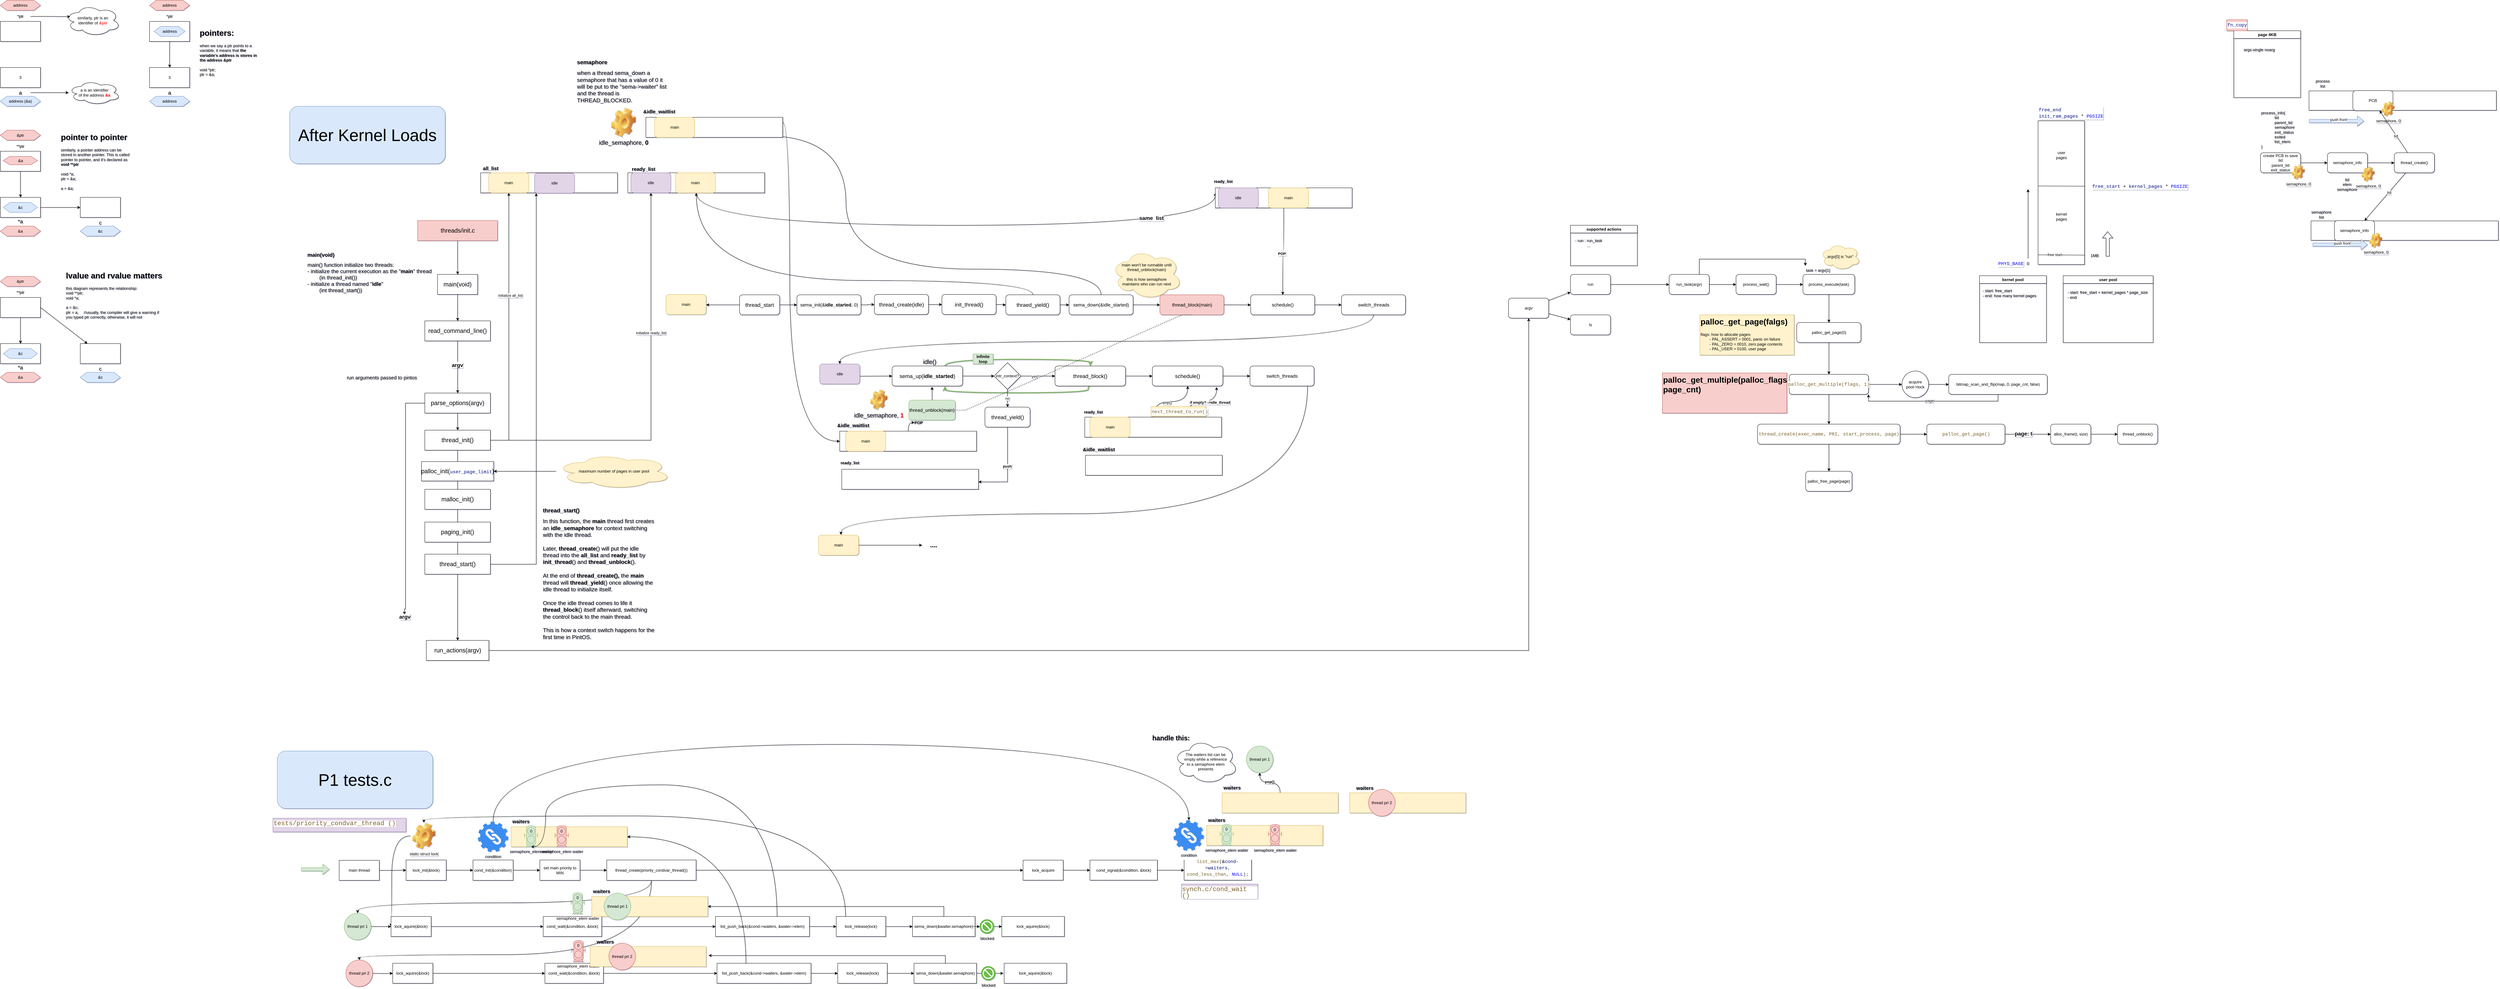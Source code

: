 <mxfile version="24.2.2" type="github">
  <diagram name="Page-1" id="PcCjMO9r_Gs7wmwGxHoW">
    <mxGraphModel dx="738" dy="-3328" grid="0" gridSize="10" guides="1" tooltips="1" connect="1" arrows="1" fold="1" page="1" pageScale="1" pageWidth="850" pageHeight="1100" background="#ffffff" math="0" shadow="1">
      <root>
        <mxCell id="0" />
        <mxCell id="1" parent="0" />
        <mxCell id="G287rVzxxnH9ejPlV_bV-4" value="" style="edgeStyle=orthogonalEdgeStyle;rounded=0;orthogonalLoop=1;jettySize=auto;html=1;" parent="1" source="G287rVzxxnH9ejPlV_bV-2" target="G287rVzxxnH9ejPlV_bV-3" edge="1">
          <mxGeometry relative="1" as="geometry" />
        </mxCell>
        <mxCell id="G287rVzxxnH9ejPlV_bV-2" value="threads/init.c" style="rounded=0;whiteSpace=wrap;html=1;fontSize=18;fillColor=#f8cecc;strokeColor=#b85450;" parent="1" vertex="1">
          <mxGeometry x="1284.5" y="5130" width="239" height="60" as="geometry" />
        </mxCell>
        <mxCell id="G287rVzxxnH9ejPlV_bV-21" value="" style="edgeStyle=orthogonalEdgeStyle;rounded=0;orthogonalLoop=1;jettySize=auto;html=1;" parent="1" source="G287rVzxxnH9ejPlV_bV-3" target="G287rVzxxnH9ejPlV_bV-20" edge="1">
          <mxGeometry relative="1" as="geometry" />
        </mxCell>
        <mxCell id="G287rVzxxnH9ejPlV_bV-3" value="main(void)" style="rounded=0;whiteSpace=wrap;html=1;fontSize=18;" parent="1" vertex="1">
          <mxGeometry x="1344" y="5291" width="120" height="60" as="geometry" />
        </mxCell>
        <mxCell id="G287rVzxxnH9ejPlV_bV-6" value="&lt;h1 style=&quot;font-size: 16px;&quot;&gt;main(void)&lt;/h1&gt;&lt;div style=&quot;font-size: 16px;&quot;&gt;main() function initialize two threads:&lt;/div&gt;&lt;div style=&quot;font-size: 16px;&quot;&gt;- initialize the current execution as the &quot;&lt;b&gt;main&lt;/b&gt;&quot; thread&lt;/div&gt;&lt;div style=&quot;font-size: 16px;&quot;&gt;&lt;span style=&quot;white-space: pre;&quot;&gt;&#x9;&lt;/span&gt;(in thread_init())&lt;br&gt;&lt;/div&gt;&lt;div style=&quot;font-size: 16px;&quot;&gt;- initialize a thread named &quot;&lt;b&gt;idle&lt;/b&gt;&quot;&lt;/div&gt;&lt;div style=&quot;font-size: 16px;&quot;&gt;&lt;span style=&quot;white-space: pre;&quot;&gt;&#x9;&lt;/span&gt;(int thread_start())&lt;br&gt;&lt;/div&gt;" style="text;html=1;spacing=5;spacingTop=-20;whiteSpace=wrap;overflow=hidden;rounded=0;fontSize=16;" parent="1" vertex="1">
          <mxGeometry x="950" y="5222" width="385" height="137" as="geometry" />
        </mxCell>
        <mxCell id="G287rVzxxnH9ejPlV_bV-8" value="" style="rounded=0;whiteSpace=wrap;html=1;" parent="1" vertex="1">
          <mxGeometry x="1473" y="4987" width="409" height="60" as="geometry" />
        </mxCell>
        <mxCell id="G287rVzxxnH9ejPlV_bV-9" value="all_list" style="text;html=1;align=center;verticalAlign=middle;whiteSpace=wrap;rounded=0;fontSize=15;fontStyle=1" parent="1" vertex="1">
          <mxGeometry x="1473" y="4958" width="60" height="30" as="geometry" />
        </mxCell>
        <mxCell id="G287rVzxxnH9ejPlV_bV-13" value="main" style="rounded=1;whiteSpace=wrap;html=1;fillColor=#fff2cc;strokeColor=#d6b656;" parent="1" vertex="1">
          <mxGeometry x="1497" y="4987" width="120" height="60" as="geometry" />
        </mxCell>
        <mxCell id="G287rVzxxnH9ejPlV_bV-14" value="idle" style="rounded=1;whiteSpace=wrap;html=1;fillColor=#e1d5e7;strokeColor=#9673a6;" parent="1" vertex="1">
          <mxGeometry x="1634" y="4988" width="120" height="60" as="geometry" />
        </mxCell>
        <mxCell id="OGEwMYndFThYUphkSW5q-117" style="edgeStyle=orthogonalEdgeStyle;rounded=0;orthogonalLoop=1;jettySize=auto;html=1;entryX=0;entryY=0.25;entryDx=0;entryDy=0;curved=1;" parent="1" source="G287rVzxxnH9ejPlV_bV-15" target="G287rVzxxnH9ejPlV_bV-72" edge="1">
          <mxGeometry relative="1" as="geometry">
            <Array as="points">
              <mxPoint x="2118" y="5144" />
              <mxPoint x="3669" y="5144" />
            </Array>
          </mxGeometry>
        </mxCell>
        <mxCell id="OGEwMYndFThYUphkSW5q-118" value="same&amp;nbsp; list" style="edgeLabel;html=1;align=center;verticalAlign=middle;resizable=0;points=[];fontSize=16;fontStyle=1" parent="OGEwMYndFThYUphkSW5q-117" vertex="1" connectable="0">
          <mxGeometry x="0.67" y="22" relative="1" as="geometry">
            <mxPoint as="offset" />
          </mxGeometry>
        </mxCell>
        <mxCell id="G287rVzxxnH9ejPlV_bV-15" value="" style="rounded=0;whiteSpace=wrap;html=1;" parent="1" vertex="1">
          <mxGeometry x="1913" y="4987" width="409" height="60" as="geometry" />
        </mxCell>
        <mxCell id="G287rVzxxnH9ejPlV_bV-16" value="ready_list" style="text;html=1;align=center;verticalAlign=middle;whiteSpace=wrap;rounded=0;fontSize=15;fontStyle=1" parent="1" vertex="1">
          <mxGeometry x="1930" y="4960" width="60" height="30" as="geometry" />
        </mxCell>
        <mxCell id="G287rVzxxnH9ejPlV_bV-18" value="idle" style="rounded=1;whiteSpace=wrap;html=1;fillColor=#e1d5e7;strokeColor=#9673a6;" parent="1" vertex="1">
          <mxGeometry x="1922" y="4987" width="120" height="60" as="geometry" />
        </mxCell>
        <mxCell id="G287rVzxxnH9ejPlV_bV-33" value="" style="edgeStyle=orthogonalEdgeStyle;rounded=0;orthogonalLoop=1;jettySize=auto;html=1;" parent="1" source="DZNxHj8BBE2JOZL-p-y1-8" target="G287rVzxxnH9ejPlV_bV-32" edge="1">
          <mxGeometry relative="1" as="geometry" />
        </mxCell>
        <mxCell id="G287rVzxxnH9ejPlV_bV-20" value="read_command_line()" style="whiteSpace=wrap;html=1;fontSize=18;rounded=0;" parent="1" vertex="1">
          <mxGeometry x="1306" y="5430" width="196" height="60" as="geometry" />
        </mxCell>
        <mxCell id="G287rVzxxnH9ejPlV_bV-25" value="&lt;font style=&quot;font-size: 18px;&quot;&gt;idle_semaphore, &lt;b&gt;0&lt;/b&gt;&lt;/font&gt;" style="shape=image;html=1;verticalLabelPosition=bottom;verticalAlign=top;imageAspect=0;image=img/clipart/Gear_128x128.png" parent="1" vertex="1">
          <mxGeometry x="1863" y="4792" width="73.33" height="88" as="geometry" />
        </mxCell>
        <mxCell id="G287rVzxxnH9ejPlV_bV-27" value="&lt;h1 style=&quot;font-size: 17px;&quot;&gt;thread_start()&lt;/h1&gt;&lt;div style=&quot;font-size: 17px;&quot;&gt;In this function, the &lt;b&gt;main &lt;/b&gt;thread first creates an &lt;b&gt;idle_semaphore &lt;/b&gt;for context switching with the idle thread.&lt;/div&gt;&lt;div style=&quot;font-size: 17px;&quot;&gt;&lt;br&gt;&lt;/div&gt;&lt;div style=&quot;font-size: 17px;&quot;&gt;Later,&amp;nbsp;&lt;b&gt;thread_create&lt;/b&gt;() will&amp;nbsp;put the idle thread into the &lt;b&gt;all_list &lt;/b&gt;and &lt;b&gt;ready_list &lt;/b&gt;by &lt;b&gt;init_thread&lt;/b&gt;() and &lt;b&gt;thread_unblock&lt;/b&gt;().&lt;/div&gt;&lt;div style=&quot;font-size: 17px;&quot;&gt;&lt;br&gt;&lt;/div&gt;&lt;div style=&quot;font-size: 17px;&quot;&gt;At the end of &lt;b&gt;thread_create(), &lt;/b&gt;the &lt;b&gt;main &lt;/b&gt;thread will &lt;b&gt;thread_yield&lt;/b&gt;() once allowing the idle thread to initialize itself.&lt;/div&gt;&lt;div style=&quot;font-size: 17px;&quot;&gt;&lt;br&gt;&lt;/div&gt;&lt;div style=&quot;font-size: 17px;&quot;&gt;&lt;span style=&quot;background-color: initial;&quot;&gt;Once the idle thread comes to life it &lt;b&gt;thread_block&lt;/b&gt;() itself afterward, switching the control back to the main thread.&lt;/span&gt;&lt;/div&gt;&lt;div style=&quot;font-size: 17px;&quot;&gt;&lt;span style=&quot;background-color: initial;&quot;&gt;&lt;br&gt;&lt;/span&gt;&lt;/div&gt;&lt;div style=&quot;font-size: 17px;&quot;&gt;&lt;span style=&quot;background-color: initial;&quot;&gt;This is how a context switch happens for the first time in PintOS.&lt;/span&gt;&lt;/div&gt;" style="text;html=1;spacing=5;spacingTop=-20;whiteSpace=wrap;overflow=hidden;rounded=0;strokeWidth=1;fontSize=17;" parent="1" vertex="1">
          <mxGeometry x="1653.73" y="5987" width="342" height="413.5" as="geometry" />
        </mxCell>
        <mxCell id="G287rVzxxnH9ejPlV_bV-30" value="&lt;h1 style=&quot;font-size: 17px;&quot;&gt;semaphore&lt;/h1&gt;&lt;div&gt;when a thread sema_down a semaphore that has a value of 0 it will be put to the &quot;sema-&amp;gt;waiter&quot; list and the thread is THREAD_BLOCKED.&lt;/div&gt;" style="text;html=1;spacing=5;spacingTop=-20;whiteSpace=wrap;overflow=hidden;rounded=0;strokeWidth=1;fontSize=17;" parent="1" vertex="1">
          <mxGeometry x="1756.16" y="4646" width="287" height="142" as="geometry" />
        </mxCell>
        <mxCell id="0XsG5W5RmCiYWIQetcyV-1" style="edgeStyle=orthogonalEdgeStyle;rounded=0;orthogonalLoop=1;jettySize=auto;html=1;" parent="1" source="G287rVzxxnH9ejPlV_bV-32" target="vxNm99UuLclVWzR72rs7-1" edge="1">
          <mxGeometry relative="1" as="geometry">
            <mxPoint x="5099" y="4986" as="targetPoint" />
          </mxGeometry>
        </mxCell>
        <mxCell id="G287rVzxxnH9ejPlV_bV-32" value="run_actions(argv)" style="whiteSpace=wrap;html=1;fontSize=18;rounded=0;" parent="1" vertex="1">
          <mxGeometry x="1310.5" y="6386" width="187" height="60" as="geometry" />
        </mxCell>
        <mxCell id="G287rVzxxnH9ejPlV_bV-34" value="run arguments passed to pintos" style="text;html=1;align=center;verticalAlign=middle;resizable=0;points=[];autosize=1;strokeColor=none;fillColor=none;fontSize=15;" parent="1" vertex="1">
          <mxGeometry x="1063" y="5584" width="228" height="30" as="geometry" />
        </mxCell>
        <mxCell id="G287rVzxxnH9ejPlV_bV-39" value="" style="edgeStyle=orthogonalEdgeStyle;rounded=0;orthogonalLoop=1;jettySize=auto;html=1;" parent="1" source="G287rVzxxnH9ejPlV_bV-37" target="G287rVzxxnH9ejPlV_bV-38" edge="1">
          <mxGeometry relative="1" as="geometry" />
        </mxCell>
        <mxCell id="G287rVzxxnH9ejPlV_bV-43" value="" style="edgeStyle=orthogonalEdgeStyle;rounded=0;orthogonalLoop=1;jettySize=auto;html=1;" parent="1" source="G287rVzxxnH9ejPlV_bV-37" edge="1">
          <mxGeometry relative="1" as="geometry">
            <mxPoint x="2147" y="5382" as="targetPoint" />
          </mxGeometry>
        </mxCell>
        <mxCell id="OGEwMYndFThYUphkSW5q-105" style="edgeStyle=orthogonalEdgeStyle;rounded=0;orthogonalLoop=1;jettySize=auto;html=1;entryX=0.5;entryY=1;entryDx=0;entryDy=0;curved=1;exitX=0.5;exitY=0;exitDx=0;exitDy=0;" parent="1" source="OGEwMYndFThYUphkSW5q-112" target="G287rVzxxnH9ejPlV_bV-15" edge="1">
          <mxGeometry relative="1" as="geometry">
            <Array as="points">
              <mxPoint x="3124" y="5309" />
              <mxPoint x="2118" y="5309" />
            </Array>
          </mxGeometry>
        </mxCell>
        <mxCell id="G287rVzxxnH9ejPlV_bV-37" value="thread_start" style="rounded=1;whiteSpace=wrap;html=1;fontSize=16;" parent="1" vertex="1">
          <mxGeometry x="2247" y="5352" width="120" height="60" as="geometry" />
        </mxCell>
        <mxCell id="G287rVzxxnH9ejPlV_bV-45" value="" style="edgeStyle=orthogonalEdgeStyle;rounded=0;orthogonalLoop=1;jettySize=auto;html=1;" parent="1" source="OGEwMYndFThYUphkSW5q-112" target="G287rVzxxnH9ejPlV_bV-44" edge="1">
          <mxGeometry relative="1" as="geometry" />
        </mxCell>
        <mxCell id="G287rVzxxnH9ejPlV_bV-38" value="sema_init(&amp;amp;&lt;b&gt;idle_started&lt;/b&gt;, 0)" style="rounded=1;whiteSpace=wrap;html=1;fontSize=14;" parent="1" vertex="1">
          <mxGeometry x="2418.5" y="5352" width="191.5" height="60" as="geometry" />
        </mxCell>
        <mxCell id="G287rVzxxnH9ejPlV_bV-51" value="" style="edgeStyle=orthogonalEdgeStyle;rounded=0;orthogonalLoop=1;jettySize=auto;html=1;" parent="1" source="G287rVzxxnH9ejPlV_bV-44" target="G287rVzxxnH9ejPlV_bV-50" edge="1">
          <mxGeometry relative="1" as="geometry" />
        </mxCell>
        <mxCell id="G287rVzxxnH9ejPlV_bV-54" style="rounded=0;orthogonalLoop=1;jettySize=auto;html=1;entryX=1;entryY=0.5;entryDx=0;entryDy=0;edgeStyle=orthogonalEdgeStyle;curved=1;exitX=0.5;exitY=0;exitDx=0;exitDy=0;" parent="1" source="G287rVzxxnH9ejPlV_bV-44" edge="1">
          <mxGeometry relative="1" as="geometry">
            <Array as="points">
              <mxPoint x="3328" y="5275" />
              <mxPoint x="2565" y="5275" />
              <mxPoint x="2565" y="4876" />
              <mxPoint x="2076" y="4876" />
            </Array>
            <mxPoint x="2076" y="4851" as="targetPoint" />
          </mxGeometry>
        </mxCell>
        <mxCell id="G287rVzxxnH9ejPlV_bV-44" value="sema_down(&amp;amp;idle_started)" style="rounded=1;whiteSpace=wrap;html=1;fontSize=14;" parent="1" vertex="1">
          <mxGeometry x="3232" y="5352" width="191.5" height="60" as="geometry" />
        </mxCell>
        <mxCell id="G287rVzxxnH9ejPlV_bV-60" value="" style="edgeStyle=orthogonalEdgeStyle;rounded=0;orthogonalLoop=1;jettySize=auto;html=1;" parent="1" target="G287rVzxxnH9ejPlV_bV-59" edge="1">
          <mxGeometry relative="1" as="geometry">
            <mxPoint x="2503" y="5595" as="sourcePoint" />
          </mxGeometry>
        </mxCell>
        <mxCell id="OGEwMYndFThYUphkSW5q-120" style="edgeStyle=orthogonalEdgeStyle;rounded=0;orthogonalLoop=1;jettySize=auto;html=1;exitX=1;exitY=0.25;exitDx=0;exitDy=0;entryX=0;entryY=0.5;entryDx=0;entryDy=0;curved=1;" parent="1" source="G287rVzxxnH9ejPlV_bV-47" target="G287rVzxxnH9ejPlV_bV-79" edge="1">
          <mxGeometry relative="1" as="geometry">
            <Array as="points">
              <mxPoint x="2397" y="4836" />
              <mxPoint x="2397" y="5790" />
            </Array>
          </mxGeometry>
        </mxCell>
        <mxCell id="G287rVzxxnH9ejPlV_bV-47" value="" style="rounded=0;whiteSpace=wrap;html=1;" parent="1" vertex="1">
          <mxGeometry x="1967" y="4821" width="409" height="60" as="geometry" />
        </mxCell>
        <mxCell id="G287rVzxxnH9ejPlV_bV-48" value="&amp;amp;idle_waitlist" style="text;html=1;align=center;verticalAlign=middle;whiteSpace=wrap;rounded=0;fontSize=15;fontStyle=1" parent="1" vertex="1">
          <mxGeometry x="1977" y="4788" width="60" height="30" as="geometry" />
        </mxCell>
        <mxCell id="G287rVzxxnH9ejPlV_bV-56" value="" style="edgeStyle=orthogonalEdgeStyle;rounded=0;orthogonalLoop=1;jettySize=auto;html=1;" parent="1" source="G287rVzxxnH9ejPlV_bV-50" target="G287rVzxxnH9ejPlV_bV-55" edge="1">
          <mxGeometry relative="1" as="geometry" />
        </mxCell>
        <mxCell id="G287rVzxxnH9ejPlV_bV-50" value="thread_block(main)" style="rounded=1;whiteSpace=wrap;html=1;fontSize=14;fillColor=#f8cecc;strokeColor=#b85450;" parent="1" vertex="1">
          <mxGeometry x="3503.5" y="5352" width="191.5" height="60" as="geometry" />
        </mxCell>
        <mxCell id="G287rVzxxnH9ejPlV_bV-58" value="" style="edgeStyle=orthogonalEdgeStyle;rounded=0;orthogonalLoop=1;jettySize=auto;html=1;" parent="1" source="G287rVzxxnH9ejPlV_bV-55" target="G287rVzxxnH9ejPlV_bV-57" edge="1">
          <mxGeometry relative="1" as="geometry" />
        </mxCell>
        <mxCell id="G287rVzxxnH9ejPlV_bV-74" style="edgeStyle=orthogonalEdgeStyle;rounded=0;orthogonalLoop=1;jettySize=auto;html=1;curved=1;startArrow=classic;startFill=1;endArrow=none;endFill=0;" parent="1" source="G287rVzxxnH9ejPlV_bV-55" target="G287rVzxxnH9ejPlV_bV-72" edge="1">
          <mxGeometry relative="1" as="geometry" />
        </mxCell>
        <mxCell id="G287rVzxxnH9ejPlV_bV-75" value="POP" style="edgeLabel;html=1;align=center;verticalAlign=middle;resizable=0;points=[];fontStyle=1" parent="G287rVzxxnH9ejPlV_bV-74" vertex="1" connectable="0">
          <mxGeometry x="-0.061" y="3" relative="1" as="geometry">
            <mxPoint as="offset" />
          </mxGeometry>
        </mxCell>
        <mxCell id="G287rVzxxnH9ejPlV_bV-55" value="schedule()" style="rounded=1;whiteSpace=wrap;html=1;fontSize=14;" parent="1" vertex="1">
          <mxGeometry x="3775" y="5352" width="191.5" height="60" as="geometry" />
        </mxCell>
        <mxCell id="G287rVzxxnH9ejPlV_bV-65" style="edgeStyle=orthogonalEdgeStyle;rounded=0;orthogonalLoop=1;jettySize=auto;html=1;entryX=0.5;entryY=0;entryDx=0;entryDy=0;curved=1;" parent="1" source="G287rVzxxnH9ejPlV_bV-57" target="OGEwMYndFThYUphkSW5q-126" edge="1">
          <mxGeometry relative="1" as="geometry">
            <Array as="points">
              <mxPoint x="4142" y="5491" />
              <mxPoint x="2547" y="5491" />
            </Array>
            <mxPoint x="2463" y="5555" as="targetPoint" />
          </mxGeometry>
        </mxCell>
        <mxCell id="G287rVzxxnH9ejPlV_bV-57" value="switch_threads" style="rounded=1;whiteSpace=wrap;html=1;fontSize=14;" parent="1" vertex="1">
          <mxGeometry x="4046.5" y="5352" width="191.5" height="60" as="geometry" />
        </mxCell>
        <mxCell id="G287rVzxxnH9ejPlV_bV-62" value="" style="edgeStyle=orthogonalEdgeStyle;rounded=0;orthogonalLoop=1;jettySize=auto;html=1;" parent="1" source="OGEwMYndFThYUphkSW5q-131" target="G287rVzxxnH9ejPlV_bV-61" edge="1">
          <mxGeometry relative="1" as="geometry" />
        </mxCell>
        <mxCell id="OGEwMYndFThYUphkSW5q-135" value="yes" style="edgeLabel;html=1;align=center;verticalAlign=middle;resizable=0;points=[];" parent="G287rVzxxnH9ejPlV_bV-62" vertex="1" connectable="0">
          <mxGeometry x="-0.227" y="-1" relative="1" as="geometry">
            <mxPoint as="offset" />
          </mxGeometry>
        </mxCell>
        <mxCell id="G287rVzxxnH9ejPlV_bV-82" style="edgeStyle=orthogonalEdgeStyle;rounded=0;orthogonalLoop=1;jettySize=auto;html=1;entryX=0.5;entryY=0;entryDx=0;entryDy=0;curved=1;startArrow=classic;startFill=1;endArrow=none;endFill=0;" parent="1" target="G287rVzxxnH9ejPlV_bV-79" edge="1">
          <mxGeometry relative="1" as="geometry">
            <mxPoint x="2770" y="5734" as="sourcePoint" />
          </mxGeometry>
        </mxCell>
        <mxCell id="OGEwMYndFThYUphkSW5q-119" style="edgeStyle=orthogonalEdgeStyle;rounded=0;orthogonalLoop=1;jettySize=auto;html=1;exitX=0.75;exitY=0;exitDx=0;exitDy=0;entryX=0.5;entryY=0;entryDx=0;entryDy=0;curved=1;strokeWidth=3;fillColor=#d5e8d4;strokeColor=#82b366;" parent="1" source="G287rVzxxnH9ejPlV_bV-59" target="G287rVzxxnH9ejPlV_bV-61" edge="1">
          <mxGeometry relative="1" as="geometry" />
        </mxCell>
        <mxCell id="G287rVzxxnH9ejPlV_bV-59" value="sema_up(&lt;b&gt;idle_started&lt;/b&gt;)" style="rounded=1;whiteSpace=wrap;html=1;fontSize=16;" parent="1" vertex="1">
          <mxGeometry x="2703" y="5565" width="211" height="60" as="geometry" />
        </mxCell>
        <mxCell id="G287rVzxxnH9ejPlV_bV-64" value="" style="edgeStyle=orthogonalEdgeStyle;rounded=0;orthogonalLoop=1;jettySize=auto;html=1;" parent="1" source="G287rVzxxnH9ejPlV_bV-61" target="G287rVzxxnH9ejPlV_bV-63" edge="1">
          <mxGeometry relative="1" as="geometry" />
        </mxCell>
        <mxCell id="G287rVzxxnH9ejPlV_bV-88" style="edgeStyle=orthogonalEdgeStyle;rounded=0;orthogonalLoop=1;jettySize=auto;html=1;entryX=0.75;entryY=1;entryDx=0;entryDy=0;curved=1;exitX=0.5;exitY=1;exitDx=0;exitDy=0;strokeWidth=3;fillColor=#d5e8d4;strokeColor=#82b366;" parent="1" source="G287rVzxxnH9ejPlV_bV-61" target="G287rVzxxnH9ejPlV_bV-59" edge="1">
          <mxGeometry relative="1" as="geometry">
            <Array as="points">
              <mxPoint x="3289" y="5625" />
              <mxPoint x="3289" y="5645" />
              <mxPoint x="2861" y="5645" />
            </Array>
          </mxGeometry>
        </mxCell>
        <mxCell id="G287rVzxxnH9ejPlV_bV-61" value="thread_block()" style="rounded=1;whiteSpace=wrap;html=1;fontSize=16;" parent="1" vertex="1">
          <mxGeometry x="3190" y="5565" width="211" height="60" as="geometry" />
        </mxCell>
        <mxCell id="G287rVzxxnH9ejPlV_bV-71" value="" style="edgeStyle=orthogonalEdgeStyle;rounded=0;orthogonalLoop=1;jettySize=auto;html=1;" parent="1" source="G287rVzxxnH9ejPlV_bV-63" target="G287rVzxxnH9ejPlV_bV-70" edge="1">
          <mxGeometry relative="1" as="geometry" />
        </mxCell>
        <mxCell id="G287rVzxxnH9ejPlV_bV-91" style="edgeStyle=orthogonalEdgeStyle;rounded=0;orthogonalLoop=1;jettySize=auto;html=1;curved=1;startArrow=classic;startFill=1;endArrow=none;endFill=0;" parent="1" source="G287rVzxxnH9ejPlV_bV-63" target="G287rVzxxnH9ejPlV_bV-84" edge="1">
          <mxGeometry relative="1" as="geometry" />
        </mxCell>
        <mxCell id="G287rVzxxnH9ejPlV_bV-92" value="pop()" style="edgeLabel;html=1;align=center;verticalAlign=middle;resizable=0;points=[];" parent="G287rVzxxnH9ejPlV_bV-91" vertex="1" connectable="0">
          <mxGeometry x="-0.309" y="12" relative="1" as="geometry">
            <mxPoint x="-41" y="-10" as="offset" />
          </mxGeometry>
        </mxCell>
        <mxCell id="G287rVzxxnH9ejPlV_bV-63" value="schedule()" style="rounded=1;whiteSpace=wrap;html=1;fontSize=16;" parent="1" vertex="1">
          <mxGeometry x="3481" y="5565" width="211" height="60" as="geometry" />
        </mxCell>
        <mxCell id="G287rVzxxnH9ejPlV_bV-69" value="idle()" style="text;html=1;align=center;verticalAlign=middle;resizable=0;points=[];autosize=1;strokeColor=none;fillColor=none;fontSize=18;" parent="1" vertex="1">
          <mxGeometry x="2786" y="5536" width="58" height="34" as="geometry" />
        </mxCell>
        <mxCell id="G287rVzxxnH9ejPlV_bV-98" style="edgeStyle=orthogonalEdgeStyle;rounded=0;orthogonalLoop=1;jettySize=auto;html=1;entryX=0.475;entryY=0;entryDx=0;entryDy=0;entryPerimeter=0;curved=1;" parent="1" source="G287rVzxxnH9ejPlV_bV-70" edge="1">
          <mxGeometry relative="1" as="geometry">
            <mxPoint x="2550" y="6070" as="targetPoint" />
            <Array as="points">
              <mxPoint x="3945" y="5595" />
              <mxPoint x="3945" y="6007" />
            </Array>
          </mxGeometry>
        </mxCell>
        <mxCell id="G287rVzxxnH9ejPlV_bV-70" value="switch_threads" style="rounded=1;whiteSpace=wrap;html=1;fontSize=14;" parent="1" vertex="1">
          <mxGeometry x="3773" y="5565" width="191.5" height="60" as="geometry" />
        </mxCell>
        <mxCell id="G287rVzxxnH9ejPlV_bV-72" value="" style="rounded=0;whiteSpace=wrap;html=1;" parent="1" vertex="1">
          <mxGeometry x="3669.25" y="5032" width="409" height="60" as="geometry" />
        </mxCell>
        <mxCell id="G287rVzxxnH9ejPlV_bV-73" value="idle" style="rounded=1;whiteSpace=wrap;html=1;fillColor=#e1d5e7;strokeColor=#9673a6;" parent="1" vertex="1">
          <mxGeometry x="3678.25" y="5032" width="120" height="60" as="geometry" />
        </mxCell>
        <mxCell id="G287rVzxxnH9ejPlV_bV-76" value="ready_list" style="text;html=1;align=center;verticalAlign=middle;whiteSpace=wrap;rounded=0;fontStyle=1" parent="1" vertex="1">
          <mxGeometry x="3663.25" y="4998" width="60" height="30" as="geometry" />
        </mxCell>
        <mxCell id="G287rVzxxnH9ejPlV_bV-77" value="" style="rounded=0;whiteSpace=wrap;html=1;" parent="1" vertex="1">
          <mxGeometry x="2552.5" y="5874" width="409" height="60" as="geometry" />
        </mxCell>
        <mxCell id="G287rVzxxnH9ejPlV_bV-78" value="ready_list" style="text;html=1;align=center;verticalAlign=middle;whiteSpace=wrap;rounded=0;fontStyle=1" parent="1" vertex="1">
          <mxGeometry x="2546.5" y="5840" width="60" height="30" as="geometry" />
        </mxCell>
        <mxCell id="G287rVzxxnH9ejPlV_bV-79" value="" style="rounded=0;whiteSpace=wrap;html=1;" parent="1" vertex="1">
          <mxGeometry x="2546.5" y="5760" width="409" height="60" as="geometry" />
        </mxCell>
        <mxCell id="G287rVzxxnH9ejPlV_bV-80" value="&amp;amp;idle_waitlist" style="text;html=1;align=center;verticalAlign=middle;whiteSpace=wrap;rounded=0;fontSize=15;fontStyle=1" parent="1" vertex="1">
          <mxGeometry x="2556.5" y="5727" width="60" height="30" as="geometry" />
        </mxCell>
        <mxCell id="G287rVzxxnH9ejPlV_bV-84" value="" style="rounded=0;whiteSpace=wrap;html=1;" parent="1" vertex="1">
          <mxGeometry x="3279" y="5718" width="409" height="60" as="geometry" />
        </mxCell>
        <mxCell id="G287rVzxxnH9ejPlV_bV-85" value="ready_list" style="text;html=1;align=center;verticalAlign=middle;whiteSpace=wrap;rounded=0;fontStyle=1" parent="1" vertex="1">
          <mxGeometry x="3275" y="5688" width="60" height="30" as="geometry" />
        </mxCell>
        <mxCell id="G287rVzxxnH9ejPlV_bV-86" value="" style="rounded=0;whiteSpace=wrap;html=1;" parent="1" vertex="1">
          <mxGeometry x="3281" y="5832" width="409" height="60" as="geometry" />
        </mxCell>
        <mxCell id="G287rVzxxnH9ejPlV_bV-87" value="&amp;amp;idle_waitlist" style="text;html=1;align=center;verticalAlign=middle;whiteSpace=wrap;rounded=0;fontSize=15;fontStyle=1" parent="1" vertex="1">
          <mxGeometry x="3291" y="5799" width="60" height="30" as="geometry" />
        </mxCell>
        <mxCell id="G287rVzxxnH9ejPlV_bV-90" value="infinite loop" style="text;html=1;align=center;verticalAlign=middle;whiteSpace=wrap;rounded=0;fillColor=#d5e8d4;strokeColor=#82b366;fontStyle=1" parent="1" vertex="1">
          <mxGeometry x="2945" y="5529" width="60" height="30" as="geometry" />
        </mxCell>
        <mxCell id="G287rVzxxnH9ejPlV_bV-93" style="edgeStyle=orthogonalEdgeStyle;rounded=0;orthogonalLoop=1;jettySize=auto;html=1;exitX=0.75;exitY=0;exitDx=0;exitDy=0;entryX=0.91;entryY=1.049;entryDx=0;entryDy=0;entryPerimeter=0;curved=1;" parent="1" source="G287rVzxxnH9ejPlV_bV-84" target="G287rVzxxnH9ejPlV_bV-63" edge="1">
          <mxGeometry relative="1" as="geometry" />
        </mxCell>
        <mxCell id="G287rVzxxnH9ejPlV_bV-94" value="if empty? -&amp;gt;idle_thread" style="edgeLabel;html=1;align=center;verticalAlign=middle;resizable=0;points=[];fontStyle=1" parent="G287rVzxxnH9ejPlV_bV-93" vertex="1" connectable="0">
          <mxGeometry x="0.059" y="-2" relative="1" as="geometry">
            <mxPoint x="19" as="offset" />
          </mxGeometry>
        </mxCell>
        <mxCell id="OGEwMYndFThYUphkSW5q-1" value="&lt;div style=&quot;color: rgb(59, 59, 59); background-color: rgb(255, 255, 255); font-family: Consolas, &amp;quot;Courier New&amp;quot;, monospace; font-weight: normal; font-size: 19px; line-height: 19px;&quot;&gt;&lt;div style=&quot;font-size: 19px;&quot;&gt;&lt;span style=&quot;color: rgb(121, 94, 38); font-size: 19px;&quot;&gt;tests/priority_condvar_thread ()&lt;/span&gt;&lt;/div&gt;&lt;/div&gt;" style="text;whiteSpace=wrap;html=1;fontSize=19;fillColor=#e1d5e7;strokeColor=#9673a6;" parent="1" vertex="1">
          <mxGeometry x="852" y="6918" width="398" height="41" as="geometry" />
        </mxCell>
        <mxCell id="OGEwMYndFThYUphkSW5q-5" value="" style="edgeStyle=orthogonalEdgeStyle;rounded=0;orthogonalLoop=1;jettySize=auto;html=1;" parent="1" source="OGEwMYndFThYUphkSW5q-3" target="OGEwMYndFThYUphkSW5q-4" edge="1">
          <mxGeometry relative="1" as="geometry" />
        </mxCell>
        <mxCell id="OGEwMYndFThYUphkSW5q-3" value="main thread" style="rounded=0;whiteSpace=wrap;html=1;" parent="1" vertex="1">
          <mxGeometry x="1050" y="7044" width="120" height="60" as="geometry" />
        </mxCell>
        <mxCell id="OGEwMYndFThYUphkSW5q-8" value="" style="edgeStyle=orthogonalEdgeStyle;rounded=0;orthogonalLoop=1;jettySize=auto;html=1;" parent="1" source="OGEwMYndFThYUphkSW5q-4" target="OGEwMYndFThYUphkSW5q-7" edge="1">
          <mxGeometry relative="1" as="geometry" />
        </mxCell>
        <mxCell id="OGEwMYndFThYUphkSW5q-4" value="lock_init(&amp;amp;lock)" style="rounded=0;whiteSpace=wrap;html=1;" parent="1" vertex="1">
          <mxGeometry x="1250" y="7043" width="120" height="61" as="geometry" />
        </mxCell>
        <mxCell id="OGEwMYndFThYUphkSW5q-37" style="edgeStyle=orthogonalEdgeStyle;rounded=0;orthogonalLoop=1;jettySize=auto;html=1;curved=1;entryX=0;entryY=0.5;entryDx=0;entryDy=0;" parent="1" source="OGEwMYndFThYUphkSW5q-6" target="OGEwMYndFThYUphkSW5q-21" edge="1">
          <mxGeometry relative="1" as="geometry">
            <Array as="points">
              <mxPoint x="1207" y="6971" />
              <mxPoint x="1207" y="7214" />
              <mxPoint x="1205" y="7214" />
            </Array>
          </mxGeometry>
        </mxCell>
        <mxCell id="OGEwMYndFThYUphkSW5q-6" value="static struct lock" style="image;html=1;image=img/lib/clip_art/general/Gear_128x128.png" parent="1" vertex="1">
          <mxGeometry x="1263" y="6931" width="80" height="80" as="geometry" />
        </mxCell>
        <mxCell id="OGEwMYndFThYUphkSW5q-14" value="" style="edgeStyle=orthogonalEdgeStyle;rounded=0;orthogonalLoop=1;jettySize=auto;html=1;" parent="1" source="OGEwMYndFThYUphkSW5q-7" target="OGEwMYndFThYUphkSW5q-13" edge="1">
          <mxGeometry relative="1" as="geometry" />
        </mxCell>
        <mxCell id="OGEwMYndFThYUphkSW5q-7" value="cond_init(&amp;amp;condition)" style="rounded=0;whiteSpace=wrap;html=1;" parent="1" vertex="1">
          <mxGeometry x="1450" y="7043" width="120" height="61" as="geometry" />
        </mxCell>
        <mxCell id="OGEwMYndFThYUphkSW5q-104" style="edgeStyle=orthogonalEdgeStyle;rounded=0;orthogonalLoop=1;jettySize=auto;html=1;curved=1;" parent="1" source="OGEwMYndFThYUphkSW5q-10" target="OGEwMYndFThYUphkSW5q-77" edge="1">
          <mxGeometry relative="1" as="geometry">
            <Array as="points">
              <mxPoint x="1510" y="6697" />
              <mxPoint x="3590" y="6697" />
            </Array>
          </mxGeometry>
        </mxCell>
        <mxCell id="OGEwMYndFThYUphkSW5q-10" value="condition" style="sketch=0;html=1;aspect=fixed;strokeColor=none;shadow=0;fillColor=#3B8DF1;verticalAlign=top;labelPosition=center;verticalLabelPosition=bottom;shape=mxgraph.gcp2.gear_chain" parent="1" vertex="1">
          <mxGeometry x="1464.5" y="6928" width="91" height="91" as="geometry" />
        </mxCell>
        <mxCell id="OGEwMYndFThYUphkSW5q-11" value="" style="rounded=0;whiteSpace=wrap;html=1;fillColor=#fff2cc;strokeColor=#d6b656;" parent="1" vertex="1">
          <mxGeometry x="1564" y="6943.5" width="347" height="60" as="geometry" />
        </mxCell>
        <mxCell id="OGEwMYndFThYUphkSW5q-12" value="waiters" style="text;html=1;align=center;verticalAlign=middle;resizable=0;points=[];autosize=1;strokeColor=none;fillColor=none;fontStyle=1;fontSize=15;" parent="1" vertex="1">
          <mxGeometry x="1558" y="6912" width="70" height="30" as="geometry" />
        </mxCell>
        <mxCell id="OGEwMYndFThYUphkSW5q-16" value="" style="edgeStyle=orthogonalEdgeStyle;rounded=0;orthogonalLoop=1;jettySize=auto;html=1;" parent="1" source="OGEwMYndFThYUphkSW5q-13" target="OGEwMYndFThYUphkSW5q-15" edge="1">
          <mxGeometry relative="1" as="geometry" />
        </mxCell>
        <mxCell id="OGEwMYndFThYUphkSW5q-13" value="set main priority to MIN" style="rounded=0;whiteSpace=wrap;html=1;" parent="1" vertex="1">
          <mxGeometry x="1650" y="7043" width="120" height="61" as="geometry" />
        </mxCell>
        <mxCell id="OGEwMYndFThYUphkSW5q-17" style="edgeStyle=orthogonalEdgeStyle;rounded=0;orthogonalLoop=1;jettySize=auto;html=1;entryX=0.5;entryY=0;entryDx=0;entryDy=0;curved=1;" parent="1" source="OGEwMYndFThYUphkSW5q-15" target="OGEwMYndFThYUphkSW5q-18" edge="1">
          <mxGeometry relative="1" as="geometry">
            <mxPoint x="1095.274" y="7239.608" as="targetPoint" />
            <Array as="points">
              <mxPoint x="1983" y="7171" />
              <mxPoint x="1105" y="7171" />
            </Array>
          </mxGeometry>
        </mxCell>
        <mxCell id="OGEwMYndFThYUphkSW5q-20" style="edgeStyle=orthogonalEdgeStyle;rounded=0;orthogonalLoop=1;jettySize=auto;html=1;curved=1;" parent="1" source="OGEwMYndFThYUphkSW5q-15" target="OGEwMYndFThYUphkSW5q-19" edge="1">
          <mxGeometry relative="1" as="geometry">
            <Array as="points">
              <mxPoint x="1984" y="7326" />
              <mxPoint x="1110" y="7326" />
            </Array>
          </mxGeometry>
        </mxCell>
        <mxCell id="OGEwMYndFThYUphkSW5q-71" style="edgeStyle=orthogonalEdgeStyle;rounded=0;orthogonalLoop=1;jettySize=auto;html=1;" parent="1" source="OGEwMYndFThYUphkSW5q-15" target="OGEwMYndFThYUphkSW5q-72" edge="1">
          <mxGeometry relative="1" as="geometry">
            <mxPoint x="3415.524" y="7073.5" as="targetPoint" />
          </mxGeometry>
        </mxCell>
        <mxCell id="OGEwMYndFThYUphkSW5q-15" value="thread_create(priority_condvar_thread())" style="rounded=0;whiteSpace=wrap;html=1;" parent="1" vertex="1">
          <mxGeometry x="1850" y="7043" width="267" height="61" as="geometry" />
        </mxCell>
        <mxCell id="OGEwMYndFThYUphkSW5q-22" value="" style="edgeStyle=orthogonalEdgeStyle;rounded=0;orthogonalLoop=1;jettySize=auto;html=1;" parent="1" source="OGEwMYndFThYUphkSW5q-18" target="OGEwMYndFThYUphkSW5q-21" edge="1">
          <mxGeometry relative="1" as="geometry" />
        </mxCell>
        <mxCell id="OGEwMYndFThYUphkSW5q-18" value="thread pri 1" style="ellipse;whiteSpace=wrap;html=1;aspect=fixed;fillColor=#d5e8d4;strokeColor=#82b366;" parent="1" vertex="1">
          <mxGeometry x="1065" y="7202" width="80" height="80" as="geometry" />
        </mxCell>
        <mxCell id="OGEwMYndFThYUphkSW5q-19" value="thread pri 2" style="ellipse;whiteSpace=wrap;html=1;aspect=fixed;fillColor=#f8cecc;strokeColor=#b85450;" parent="1" vertex="1">
          <mxGeometry x="1070" y="7342" width="80" height="80" as="geometry" />
        </mxCell>
        <mxCell id="OGEwMYndFThYUphkSW5q-58" style="edgeStyle=orthogonalEdgeStyle;rounded=0;orthogonalLoop=1;jettySize=auto;html=1;entryX=0;entryY=0.5;entryDx=0;entryDy=0;" parent="1" source="OGEwMYndFThYUphkSW5q-21" target="OGEwMYndFThYUphkSW5q-25" edge="1">
          <mxGeometry relative="1" as="geometry" />
        </mxCell>
        <mxCell id="OGEwMYndFThYUphkSW5q-21" value="lock_aquire(&amp;amp;lock)" style="whiteSpace=wrap;html=1;" parent="1" vertex="1">
          <mxGeometry x="1205" y="7212" width="120" height="60" as="geometry" />
        </mxCell>
        <mxCell id="OGEwMYndFThYUphkSW5q-32" style="edgeStyle=orthogonalEdgeStyle;rounded=0;orthogonalLoop=1;jettySize=auto;html=1;" parent="1" source="OGEwMYndFThYUphkSW5q-25" target="OGEwMYndFThYUphkSW5q-33" edge="1">
          <mxGeometry relative="1" as="geometry">
            <mxPoint x="2183" y="7242" as="targetPoint" />
          </mxGeometry>
        </mxCell>
        <mxCell id="OGEwMYndFThYUphkSW5q-25" value="cond_wait(&amp;amp;condition, &amp;amp;lock)" style="whiteSpace=wrap;html=1;" parent="1" vertex="1">
          <mxGeometry x="1660" y="7212" width="175" height="60" as="geometry" />
        </mxCell>
        <mxCell id="OGEwMYndFThYUphkSW5q-27" value="semaphore_elem waiter" style="shape=mxgraph.pid.pumps.gear_pump;html=1;pointerEvents=1;align=center;verticalLabelPosition=bottom;verticalAlign=top;dashed=0;fillColor=#d5e8d4;strokeColor=#82b366;" parent="1" vertex="1">
          <mxGeometry x="1743" y="7141" width="39.46" height="63" as="geometry" />
        </mxCell>
        <mxCell id="OGEwMYndFThYUphkSW5q-28" value="" style="rounded=0;whiteSpace=wrap;html=1;fillColor=#fff2cc;strokeColor=#d6b656;" parent="1" vertex="1">
          <mxGeometry x="1805" y="7152" width="347" height="60" as="geometry" />
        </mxCell>
        <mxCell id="OGEwMYndFThYUphkSW5q-29" value="waiters" style="text;html=1;align=center;verticalAlign=middle;resizable=0;points=[];autosize=1;strokeColor=none;fillColor=none;fontStyle=1;fontSize=15;" parent="1" vertex="1">
          <mxGeometry x="1799" y="7120.5" width="70" height="30" as="geometry" />
        </mxCell>
        <mxCell id="OGEwMYndFThYUphkSW5q-30" value="semaphore_elem waiter" style="shape=mxgraph.pid.pumps.gear_pump;html=1;pointerEvents=1;align=center;verticalLabelPosition=bottom;verticalAlign=top;dashed=0;fillColor=#d5e8d4;strokeColor=#82b366;" parent="1" vertex="1">
          <mxGeometry x="1604" y="6940.5" width="39.46" height="63" as="geometry" />
        </mxCell>
        <mxCell id="OGEwMYndFThYUphkSW5q-36" value="" style="edgeStyle=orthogonalEdgeStyle;rounded=0;orthogonalLoop=1;jettySize=auto;html=1;" parent="1" source="OGEwMYndFThYUphkSW5q-33" target="OGEwMYndFThYUphkSW5q-35" edge="1">
          <mxGeometry relative="1" as="geometry" />
        </mxCell>
        <mxCell id="OGEwMYndFThYUphkSW5q-33" value="list_push_back(&amp;amp;cond-&amp;gt;waiters, &amp;amp;water-&amp;gt;elem)" style="rounded=0;whiteSpace=wrap;html=1;" parent="1" vertex="1">
          <mxGeometry x="2175" y="7212" width="281" height="60" as="geometry" />
        </mxCell>
        <mxCell id="OGEwMYndFThYUphkSW5q-34" style="edgeStyle=orthogonalEdgeStyle;rounded=0;orthogonalLoop=1;jettySize=auto;html=1;entryX=0.5;entryY=1;entryDx=0;entryDy=0;entryPerimeter=0;curved=1;" parent="1" source="OGEwMYndFThYUphkSW5q-33" target="OGEwMYndFThYUphkSW5q-30" edge="1">
          <mxGeometry relative="1" as="geometry">
            <Array as="points">
              <mxPoint x="2359" y="6818" />
              <mxPoint x="1667" y="6818" />
              <mxPoint x="1667" y="7004" />
            </Array>
          </mxGeometry>
        </mxCell>
        <mxCell id="OGEwMYndFThYUphkSW5q-38" style="edgeStyle=orthogonalEdgeStyle;rounded=0;orthogonalLoop=1;jettySize=auto;html=1;entryX=0.5;entryY=0;entryDx=0;entryDy=0;curved=1;" parent="1" source="OGEwMYndFThYUphkSW5q-35" target="OGEwMYndFThYUphkSW5q-6" edge="1">
          <mxGeometry relative="1" as="geometry">
            <Array as="points">
              <mxPoint x="2564" y="6911" />
              <mxPoint x="1303" y="6911" />
            </Array>
          </mxGeometry>
        </mxCell>
        <mxCell id="OGEwMYndFThYUphkSW5q-42" value="" style="edgeStyle=orthogonalEdgeStyle;rounded=0;orthogonalLoop=1;jettySize=auto;html=1;" parent="1" source="OGEwMYndFThYUphkSW5q-35" target="OGEwMYndFThYUphkSW5q-41" edge="1">
          <mxGeometry relative="1" as="geometry" />
        </mxCell>
        <mxCell id="OGEwMYndFThYUphkSW5q-35" value="lock_release(lock)" style="rounded=0;whiteSpace=wrap;html=1;" parent="1" vertex="1">
          <mxGeometry x="2536" y="7212" width="148" height="60" as="geometry" />
        </mxCell>
        <mxCell id="OGEwMYndFThYUphkSW5q-39" value="0" style="text;html=1;align=center;verticalAlign=middle;whiteSpace=wrap;rounded=0;" parent="1" vertex="1">
          <mxGeometry x="1732.73" y="7141" width="60" height="30" as="geometry" />
        </mxCell>
        <mxCell id="OGEwMYndFThYUphkSW5q-40" value="0" style="text;html=1;align=center;verticalAlign=middle;whiteSpace=wrap;rounded=0;" parent="1" vertex="1">
          <mxGeometry x="1593.73" y="6942" width="60" height="30" as="geometry" />
        </mxCell>
        <mxCell id="OGEwMYndFThYUphkSW5q-43" style="edgeStyle=orthogonalEdgeStyle;rounded=0;orthogonalLoop=1;jettySize=auto;html=1;" parent="1" source="OGEwMYndFThYUphkSW5q-41" target="OGEwMYndFThYUphkSW5q-28" edge="1">
          <mxGeometry relative="1" as="geometry">
            <Array as="points">
              <mxPoint x="2857" y="7182" />
            </Array>
          </mxGeometry>
        </mxCell>
        <mxCell id="OGEwMYndFThYUphkSW5q-91" value="" style="edgeStyle=orthogonalEdgeStyle;rounded=0;orthogonalLoop=1;jettySize=auto;html=1;" parent="1" source="OGEwMYndFThYUphkSW5q-95" target="OGEwMYndFThYUphkSW5q-90" edge="1">
          <mxGeometry relative="1" as="geometry" />
        </mxCell>
        <mxCell id="OGEwMYndFThYUphkSW5q-41" value="sema_down(&amp;amp;waiter.semaphore)" style="rounded=0;whiteSpace=wrap;html=1;" parent="1" vertex="1">
          <mxGeometry x="2764" y="7212" width="187" height="60" as="geometry" />
        </mxCell>
        <mxCell id="OGEwMYndFThYUphkSW5q-44" value="thread pri 1" style="ellipse;whiteSpace=wrap;html=1;aspect=fixed;fillColor=#d5e8d4;strokeColor=#82b366;" parent="1" vertex="1">
          <mxGeometry x="1842" y="7142" width="80" height="80" as="geometry" />
        </mxCell>
        <mxCell id="OGEwMYndFThYUphkSW5q-45" value="" style="edgeStyle=orthogonalEdgeStyle;rounded=0;orthogonalLoop=1;jettySize=auto;html=1;" parent="1" target="OGEwMYndFThYUphkSW5q-47" edge="1">
          <mxGeometry relative="1" as="geometry">
            <mxPoint x="1150" y="7382" as="sourcePoint" />
          </mxGeometry>
        </mxCell>
        <mxCell id="OGEwMYndFThYUphkSW5q-59" style="edgeStyle=orthogonalEdgeStyle;rounded=0;orthogonalLoop=1;jettySize=auto;html=1;" parent="1" source="OGEwMYndFThYUphkSW5q-47" target="OGEwMYndFThYUphkSW5q-50" edge="1">
          <mxGeometry relative="1" as="geometry" />
        </mxCell>
        <mxCell id="OGEwMYndFThYUphkSW5q-47" value="lock_aquire(&amp;amp;lock)" style="whiteSpace=wrap;html=1;" parent="1" vertex="1">
          <mxGeometry x="1210" y="7352" width="120" height="60" as="geometry" />
        </mxCell>
        <mxCell id="OGEwMYndFThYUphkSW5q-49" style="edgeStyle=orthogonalEdgeStyle;rounded=0;orthogonalLoop=1;jettySize=auto;html=1;" parent="1" source="OGEwMYndFThYUphkSW5q-50" edge="1">
          <mxGeometry relative="1" as="geometry">
            <mxPoint x="2180" y="7382" as="targetPoint" />
          </mxGeometry>
        </mxCell>
        <mxCell id="OGEwMYndFThYUphkSW5q-50" value="cond_wait(&amp;amp;condition, &amp;amp;lock)" style="whiteSpace=wrap;html=1;" parent="1" vertex="1">
          <mxGeometry x="1665" y="7352" width="175" height="60" as="geometry" />
        </mxCell>
        <mxCell id="OGEwMYndFThYUphkSW5q-53" value="" style="edgeStyle=orthogonalEdgeStyle;rounded=0;orthogonalLoop=1;jettySize=auto;html=1;" parent="1" source="OGEwMYndFThYUphkSW5q-54" target="OGEwMYndFThYUphkSW5q-56" edge="1">
          <mxGeometry relative="1" as="geometry" />
        </mxCell>
        <mxCell id="OGEwMYndFThYUphkSW5q-69" style="edgeStyle=orthogonalEdgeStyle;rounded=0;orthogonalLoop=1;jettySize=auto;html=1;entryX=1;entryY=0.5;entryDx=0;entryDy=0;curved=1;" parent="1" source="OGEwMYndFThYUphkSW5q-54" target="OGEwMYndFThYUphkSW5q-11" edge="1">
          <mxGeometry relative="1" as="geometry">
            <Array as="points">
              <mxPoint x="2266" y="6974" />
            </Array>
          </mxGeometry>
        </mxCell>
        <mxCell id="OGEwMYndFThYUphkSW5q-54" value="list_push_back(&amp;amp;cond-&amp;gt;waiters, &amp;amp;water-&amp;gt;elem)" style="rounded=0;whiteSpace=wrap;html=1;" parent="1" vertex="1">
          <mxGeometry x="2179.5" y="7352" width="281" height="60" as="geometry" />
        </mxCell>
        <mxCell id="OGEwMYndFThYUphkSW5q-55" value="" style="edgeStyle=orthogonalEdgeStyle;rounded=0;orthogonalLoop=1;jettySize=auto;html=1;" parent="1" source="OGEwMYndFThYUphkSW5q-56" target="OGEwMYndFThYUphkSW5q-57" edge="1">
          <mxGeometry relative="1" as="geometry" />
        </mxCell>
        <mxCell id="OGEwMYndFThYUphkSW5q-56" value="lock_release(lock)" style="rounded=0;whiteSpace=wrap;html=1;" parent="1" vertex="1">
          <mxGeometry x="2540.5" y="7352" width="148" height="60" as="geometry" />
        </mxCell>
        <mxCell id="OGEwMYndFThYUphkSW5q-65" style="edgeStyle=orthogonalEdgeStyle;rounded=0;orthogonalLoop=1;jettySize=auto;html=1;" parent="1" source="OGEwMYndFThYUphkSW5q-57" edge="1">
          <mxGeometry relative="1" as="geometry">
            <mxPoint x="2154.5" y="7328.75" as="targetPoint" />
            <Array as="points">
              <mxPoint x="2862" y="7329" />
            </Array>
          </mxGeometry>
        </mxCell>
        <mxCell id="OGEwMYndFThYUphkSW5q-93" value="" style="edgeStyle=orthogonalEdgeStyle;rounded=0;orthogonalLoop=1;jettySize=auto;html=1;" parent="1" source="OGEwMYndFThYUphkSW5q-57" edge="1">
          <mxGeometry relative="1" as="geometry">
            <mxPoint x="3035.5" y="7382" as="targetPoint" />
          </mxGeometry>
        </mxCell>
        <mxCell id="OGEwMYndFThYUphkSW5q-57" value="sema_down(&amp;amp;waiter.semaphore)" style="rounded=0;whiteSpace=wrap;html=1;" parent="1" vertex="1">
          <mxGeometry x="2768.5" y="7352" width="187" height="60" as="geometry" />
        </mxCell>
        <mxCell id="OGEwMYndFThYUphkSW5q-60" value="semaphore_elem waiter" style="shape=mxgraph.pid.pumps.gear_pump;html=1;pointerEvents=1;align=center;verticalLabelPosition=bottom;verticalAlign=top;dashed=0;fillColor=#f8cecc;strokeColor=#b85450;" parent="1" vertex="1">
          <mxGeometry x="1745.27" y="7284" width="39.46" height="63" as="geometry" />
        </mxCell>
        <mxCell id="OGEwMYndFThYUphkSW5q-61" value="0" style="text;html=1;align=center;verticalAlign=middle;whiteSpace=wrap;rounded=0;" parent="1" vertex="1">
          <mxGeometry x="1735" y="7284" width="60" height="30" as="geometry" />
        </mxCell>
        <mxCell id="OGEwMYndFThYUphkSW5q-62" value="" style="rounded=0;whiteSpace=wrap;html=1;fillColor=#fff2cc;strokeColor=#d6b656;" parent="1" vertex="1">
          <mxGeometry x="1800" y="7302" width="347" height="60" as="geometry" />
        </mxCell>
        <mxCell id="OGEwMYndFThYUphkSW5q-63" value="waiters" style="text;html=1;align=center;verticalAlign=middle;resizable=0;points=[];autosize=1;strokeColor=none;fillColor=none;fontStyle=1;fontSize=15;" parent="1" vertex="1">
          <mxGeometry x="1810" y="7272" width="70" height="30" as="geometry" />
        </mxCell>
        <mxCell id="OGEwMYndFThYUphkSW5q-66" value="thread pri 2" style="ellipse;whiteSpace=wrap;html=1;aspect=fixed;fillColor=#f8cecc;strokeColor=#b85450;" parent="1" vertex="1">
          <mxGeometry x="1856.33" y="7292" width="80" height="80" as="geometry" />
        </mxCell>
        <mxCell id="OGEwMYndFThYUphkSW5q-67" value="semaphore_elem waiter" style="shape=mxgraph.pid.pumps.gear_pump;html=1;pointerEvents=1;align=center;verticalLabelPosition=bottom;verticalAlign=top;dashed=0;fillColor=#f8cecc;strokeColor=#b85450;" parent="1" vertex="1">
          <mxGeometry x="1695.54" y="6940.5" width="39.46" height="63" as="geometry" />
        </mxCell>
        <mxCell id="OGEwMYndFThYUphkSW5q-68" value="0" style="text;html=1;align=center;verticalAlign=middle;whiteSpace=wrap;rounded=0;" parent="1" vertex="1">
          <mxGeometry x="1685.27" y="6942" width="60" height="30" as="geometry" />
        </mxCell>
        <mxCell id="OGEwMYndFThYUphkSW5q-70" value="" style="shape=flexArrow;endArrow=classic;html=1;rounded=0;fillColor=#d5e8d4;strokeColor=#82b366;" parent="1" edge="1">
          <mxGeometry width="50" height="50" relative="1" as="geometry">
            <mxPoint x="936.5" y="7071" as="sourcePoint" />
            <mxPoint x="1020.5" y="7071" as="targetPoint" />
          </mxGeometry>
        </mxCell>
        <mxCell id="OGEwMYndFThYUphkSW5q-74" value="" style="edgeStyle=orthogonalEdgeStyle;rounded=0;orthogonalLoop=1;jettySize=auto;html=1;" parent="1" source="OGEwMYndFThYUphkSW5q-72" target="OGEwMYndFThYUphkSW5q-73" edge="1">
          <mxGeometry relative="1" as="geometry" />
        </mxCell>
        <mxCell id="OGEwMYndFThYUphkSW5q-72" value="lock_acquire" style="rounded=0;whiteSpace=wrap;html=1;" parent="1" vertex="1">
          <mxGeometry x="3094.524" y="7043.5" width="120" height="60" as="geometry" />
        </mxCell>
        <mxCell id="OGEwMYndFThYUphkSW5q-76" value="" style="edgeStyle=orthogonalEdgeStyle;rounded=0;orthogonalLoop=1;jettySize=auto;html=1;" parent="1" source="OGEwMYndFThYUphkSW5q-73" target="OGEwMYndFThYUphkSW5q-75" edge="1">
          <mxGeometry relative="1" as="geometry" />
        </mxCell>
        <mxCell id="OGEwMYndFThYUphkSW5q-73" value="cond_signal(&amp;amp;condition, &amp;amp;lock)" style="rounded=0;whiteSpace=wrap;html=1;" parent="1" vertex="1">
          <mxGeometry x="3294.52" y="7043.5" width="201.48" height="60" as="geometry" />
        </mxCell>
        <mxCell id="OGEwMYndFThYUphkSW5q-75" value="&#xa;&lt;div style=&quot;color: rgb(59, 59, 59); background-color: rgb(255, 255, 255); font-family: Consolas, &amp;quot;Courier New&amp;quot;, monospace; font-weight: normal; font-size: 14px; line-height: 19px;&quot;&gt;&lt;div&gt;&lt;span style=&quot;color: #795e26;&quot;&gt;list_max&lt;/span&gt;&lt;span style=&quot;color: #3b3b3b;&quot;&gt;(&lt;/span&gt;&lt;span style=&quot;color: #000000;&quot;&gt;&amp;amp;&lt;/span&gt;&lt;span style=&quot;color: #001080;&quot;&gt;cond&lt;/span&gt;&lt;span style=&quot;color: #3b3b3b;&quot;&gt;-&amp;gt;&lt;/span&gt;&lt;span style=&quot;color: #001080;&quot;&gt;waiters&lt;/span&gt;&lt;span style=&quot;color: #3b3b3b;&quot;&gt;, &lt;/span&gt;&lt;span style=&quot;color: #795e26;&quot;&gt;cond_less_than&lt;/span&gt;&lt;span style=&quot;color: #3b3b3b;&quot;&gt;, &lt;/span&gt;&lt;span style=&quot;color: #0000ff;&quot;&gt;NULL&lt;/span&gt;&lt;span style=&quot;color: #3b3b3b;&quot;&gt;);&lt;/span&gt;&lt;/div&gt;&lt;/div&gt;&#xa;&#xa;" style="rounded=0;whiteSpace=wrap;html=1;" parent="1" vertex="1">
          <mxGeometry x="3576" y="7043.5" width="201.48" height="60" as="geometry" />
        </mxCell>
        <mxCell id="OGEwMYndFThYUphkSW5q-77" value="condition" style="sketch=0;html=1;aspect=fixed;strokeColor=none;shadow=0;fillColor=#3B8DF1;verticalAlign=top;labelPosition=center;verticalLabelPosition=bottom;shape=mxgraph.gcp2.gear_chain" parent="1" vertex="1">
          <mxGeometry x="3544" y="6924" width="91" height="91" as="geometry" />
        </mxCell>
        <mxCell id="OGEwMYndFThYUphkSW5q-78" value="" style="rounded=0;whiteSpace=wrap;html=1;fillColor=#fff2cc;strokeColor=#d6b656;" parent="1" vertex="1">
          <mxGeometry x="3643.5" y="6939.5" width="347" height="60" as="geometry" />
        </mxCell>
        <mxCell id="OGEwMYndFThYUphkSW5q-79" value="waiters" style="text;html=1;align=center;verticalAlign=middle;resizable=0;points=[];autosize=1;strokeColor=none;fillColor=none;fontStyle=1;fontSize=15;" parent="1" vertex="1">
          <mxGeometry x="3637.5" y="6908" width="70" height="30" as="geometry" />
        </mxCell>
        <mxCell id="OGEwMYndFThYUphkSW5q-80" value="semaphore_elem waiter" style="shape=mxgraph.pid.pumps.gear_pump;html=1;pointerEvents=1;align=center;verticalLabelPosition=bottom;verticalAlign=top;dashed=0;fillColor=#d5e8d4;strokeColor=#82b366;" parent="1" vertex="1">
          <mxGeometry x="3683.5" y="6936.5" width="39.46" height="63" as="geometry" />
        </mxCell>
        <mxCell id="OGEwMYndFThYUphkSW5q-81" value="0" style="text;html=1;align=center;verticalAlign=middle;whiteSpace=wrap;rounded=0;" parent="1" vertex="1">
          <mxGeometry x="3692.34" y="6942" width="21.77" height="17" as="geometry" />
        </mxCell>
        <mxCell id="OGEwMYndFThYUphkSW5q-82" value="semaphore_elem waiter" style="shape=mxgraph.pid.pumps.gear_pump;html=1;pointerEvents=1;align=center;verticalLabelPosition=bottom;verticalAlign=top;dashed=0;fillColor=#f8cecc;strokeColor=#b85450;" parent="1" vertex="1">
          <mxGeometry x="3828" y="6936.5" width="39.46" height="63" as="geometry" />
        </mxCell>
        <mxCell id="OGEwMYndFThYUphkSW5q-83" value="0" style="text;html=1;align=center;verticalAlign=middle;whiteSpace=wrap;rounded=0;" parent="1" vertex="1">
          <mxGeometry x="3836.23" y="6946" width="23" height="14" as="geometry" />
        </mxCell>
        <mxCell id="OGEwMYndFThYUphkSW5q-100" style="edgeStyle=orthogonalEdgeStyle;rounded=0;orthogonalLoop=1;jettySize=auto;html=1;entryX=0.5;entryY=1;entryDx=0;entryDy=0;curved=1;" parent="1" source="OGEwMYndFThYUphkSW5q-84" target="OGEwMYndFThYUphkSW5q-86" edge="1">
          <mxGeometry relative="1" as="geometry" />
        </mxCell>
        <mxCell id="OGEwMYndFThYUphkSW5q-101" value="pop()" style="edgeLabel;html=1;align=center;verticalAlign=middle;resizable=0;points=[];fontStyle=1" parent="OGEwMYndFThYUphkSW5q-100" vertex="1" connectable="0">
          <mxGeometry x="0.037" y="-3" relative="1" as="geometry">
            <mxPoint as="offset" />
          </mxGeometry>
        </mxCell>
        <mxCell id="OGEwMYndFThYUphkSW5q-84" value="" style="rounded=0;whiteSpace=wrap;html=1;fillColor=#fff2cc;strokeColor=#d6b656;" parent="1" vertex="1">
          <mxGeometry x="3689.5" y="6842" width="347" height="60" as="geometry" />
        </mxCell>
        <mxCell id="OGEwMYndFThYUphkSW5q-85" value="waiters" style="text;html=1;align=center;verticalAlign=middle;resizable=0;points=[];autosize=1;strokeColor=none;fillColor=none;fontStyle=1;fontSize=15;" parent="1" vertex="1">
          <mxGeometry x="3683.5" y="6810.5" width="70" height="30" as="geometry" />
        </mxCell>
        <mxCell id="OGEwMYndFThYUphkSW5q-86" value="thread pri 1" style="ellipse;whiteSpace=wrap;html=1;aspect=fixed;fillColor=#d5e8d4;strokeColor=#82b366;" parent="1" vertex="1">
          <mxGeometry x="3762" y="6702" width="80" height="80" as="geometry" />
        </mxCell>
        <mxCell id="OGEwMYndFThYUphkSW5q-87" value="" style="rounded=0;whiteSpace=wrap;html=1;fillColor=#fff2cc;strokeColor=#d6b656;" parent="1" vertex="1">
          <mxGeometry x="4071" y="6842" width="347" height="60" as="geometry" />
        </mxCell>
        <mxCell id="OGEwMYndFThYUphkSW5q-88" value="waiters" style="text;html=1;align=center;verticalAlign=middle;resizable=0;points=[];autosize=1;strokeColor=none;fillColor=none;fontStyle=1;fontSize=15;" parent="1" vertex="1">
          <mxGeometry x="4081" y="6812" width="70" height="30" as="geometry" />
        </mxCell>
        <mxCell id="OGEwMYndFThYUphkSW5q-89" value="thread pri 2" style="ellipse;whiteSpace=wrap;html=1;aspect=fixed;fillColor=#f8cecc;strokeColor=#b85450;" parent="1" vertex="1">
          <mxGeometry x="4127.33" y="6832" width="80" height="80" as="geometry" />
        </mxCell>
        <mxCell id="OGEwMYndFThYUphkSW5q-90" value="lock_aquire(&amp;amp;lock)" style="rounded=0;whiteSpace=wrap;html=1;" parent="1" vertex="1">
          <mxGeometry x="3031" y="7212" width="187" height="60" as="geometry" />
        </mxCell>
        <mxCell id="OGEwMYndFThYUphkSW5q-94" value="lock_aquire(&amp;amp;lock)" style="rounded=0;whiteSpace=wrap;html=1;" parent="1" vertex="1">
          <mxGeometry x="3038" y="7352" width="187" height="60" as="geometry" />
        </mxCell>
        <mxCell id="OGEwMYndFThYUphkSW5q-96" value="" style="edgeStyle=orthogonalEdgeStyle;rounded=0;orthogonalLoop=1;jettySize=auto;html=1;" parent="1" source="OGEwMYndFThYUphkSW5q-41" target="OGEwMYndFThYUphkSW5q-95" edge="1">
          <mxGeometry relative="1" as="geometry">
            <mxPoint x="2951" y="7242" as="sourcePoint" />
            <mxPoint x="3031" y="7242" as="targetPoint" />
          </mxGeometry>
        </mxCell>
        <mxCell id="OGEwMYndFThYUphkSW5q-95" value="blocked" style="fillColor=#6ABD46;verticalLabelPosition=bottom;sketch=0;html=1;strokeColor=#ffffff;verticalAlign=top;align=center;points=[[0.145,0.145,0],[0.5,0,0],[0.855,0.145,0],[1,0.5,0],[0.855,0.855,0],[0.5,1,0],[0.145,0.855,0],[0,0.5,0]];pointerEvents=1;shape=mxgraph.cisco_safe.compositeIcon;bgIcon=ellipse;resIcon=mxgraph.cisco_safe.capability.block;" parent="1" vertex="1">
          <mxGeometry x="2965" y="7220.5" width="43" height="43" as="geometry" />
        </mxCell>
        <mxCell id="OGEwMYndFThYUphkSW5q-98" value="blocked" style="fillColor=#6ABD46;verticalLabelPosition=bottom;sketch=0;html=1;strokeColor=#ffffff;verticalAlign=top;align=center;points=[[0.145,0.145,0],[0.5,0,0],[0.855,0.145,0],[1,0.5,0],[0.855,0.855,0],[0.5,1,0],[0.145,0.855,0],[0,0.5,0]];pointerEvents=1;shape=mxgraph.cisco_safe.compositeIcon;bgIcon=ellipse;resIcon=mxgraph.cisco_safe.capability.block;" parent="1" vertex="1">
          <mxGeometry x="2969" y="7360.5" width="43" height="43" as="geometry" />
        </mxCell>
        <mxCell id="OGEwMYndFThYUphkSW5q-102" value="The waiters list can be&lt;br&gt;empty while a reference&lt;br&gt;to a semaphore elem&lt;br&gt;presents" style="ellipse;shape=cloud;whiteSpace=wrap;html=1;" parent="1" vertex="1">
          <mxGeometry x="3544" y="6681" width="193" height="135" as="geometry" />
        </mxCell>
        <mxCell id="OGEwMYndFThYUphkSW5q-103" value="handle this:" style="text;html=1;align=center;verticalAlign=middle;whiteSpace=wrap;rounded=0;fontSize=20;fontStyle=1" parent="1" vertex="1">
          <mxGeometry x="3456" y="6652" width="161.5" height="50" as="geometry" />
        </mxCell>
        <mxCell id="OGEwMYndFThYUphkSW5q-106" value="main" style="rounded=1;whiteSpace=wrap;html=1;fillColor=#fff2cc;strokeColor=#d6b656;" parent="1" vertex="1">
          <mxGeometry x="2055" y="4987" width="120" height="60" as="geometry" />
        </mxCell>
        <mxCell id="OGEwMYndFThYUphkSW5q-111" value="" style="edgeStyle=orthogonalEdgeStyle;rounded=0;orthogonalLoop=1;jettySize=auto;html=1;" parent="1" source="OGEwMYndFThYUphkSW5q-108" target="OGEwMYndFThYUphkSW5q-109" edge="1">
          <mxGeometry relative="1" as="geometry" />
        </mxCell>
        <mxCell id="OGEwMYndFThYUphkSW5q-108" value="thread_create(idle)" style="rounded=1;whiteSpace=wrap;html=1;fontSize=16;" parent="1" vertex="1">
          <mxGeometry x="2650" y="5351" width="162" height="60" as="geometry" />
        </mxCell>
        <mxCell id="OGEwMYndFThYUphkSW5q-110" value="" style="edgeStyle=orthogonalEdgeStyle;rounded=0;orthogonalLoop=1;jettySize=auto;html=1;entryX=0;entryY=0.5;entryDx=0;entryDy=0;" parent="1" source="G287rVzxxnH9ejPlV_bV-38" target="OGEwMYndFThYUphkSW5q-108" edge="1">
          <mxGeometry relative="1" as="geometry">
            <mxPoint x="2610" y="5382" as="sourcePoint" />
            <mxPoint x="3232" y="5382" as="targetPoint" />
          </mxGeometry>
        </mxCell>
        <mxCell id="OGEwMYndFThYUphkSW5q-109" value="init_thread()" style="rounded=1;whiteSpace=wrap;html=1;fontSize=16;" parent="1" vertex="1">
          <mxGeometry x="2852" y="5351" width="162" height="60" as="geometry" />
        </mxCell>
        <mxCell id="OGEwMYndFThYUphkSW5q-113" value="" style="edgeStyle=orthogonalEdgeStyle;rounded=0;orthogonalLoop=1;jettySize=auto;html=1;" parent="1" source="OGEwMYndFThYUphkSW5q-109" target="OGEwMYndFThYUphkSW5q-112" edge="1">
          <mxGeometry relative="1" as="geometry">
            <mxPoint x="3014" y="5381" as="sourcePoint" />
            <mxPoint x="3232" y="5382" as="targetPoint" />
          </mxGeometry>
        </mxCell>
        <mxCell id="OGEwMYndFThYUphkSW5q-112" value="thraed_yield()" style="rounded=1;whiteSpace=wrap;html=1;fontSize=16;" parent="1" vertex="1">
          <mxGeometry x="3043" y="5352" width="162" height="60" as="geometry" />
        </mxCell>
        <mxCell id="OGEwMYndFThYUphkSW5q-116" value="main" style="rounded=1;whiteSpace=wrap;html=1;fillColor=#fff2cc;strokeColor=#d6b656;" parent="1" vertex="1">
          <mxGeometry x="3828" y="5032" width="120" height="60" as="geometry" />
        </mxCell>
        <mxCell id="OGEwMYndFThYUphkSW5q-121" value="&lt;font style=&quot;font-size: 18px;&quot;&gt;idle_semaphore, &lt;b&gt;&lt;font color=&quot;#ff0800&quot;&gt;1&lt;/font&gt;&lt;/b&gt;&lt;/font&gt;" style="shape=image;html=1;verticalLabelPosition=bottom;verticalAlign=top;imageAspect=0;image=img/clipart/Gear_128x128.png" parent="1" vertex="1">
          <mxGeometry x="2637.67" y="5635" width="50.83" height="61" as="geometry" />
        </mxCell>
        <mxCell id="G287rVzxxnH9ejPlV_bV-83" value="POP" style="text;html=1;align=center;verticalAlign=middle;resizable=0;points=[];autosize=1;strokeColor=none;fillColor=none;fontStyle=1" parent="1" vertex="1">
          <mxGeometry x="2760" y="5722" width="43" height="26" as="geometry" />
        </mxCell>
        <mxCell id="OGEwMYndFThYUphkSW5q-124" value="main" style="rounded=1;whiteSpace=wrap;html=1;fillColor=#fff2cc;strokeColor=#d6b656;" parent="1" vertex="1">
          <mxGeometry x="2027" y="5351" width="120" height="60" as="geometry" />
        </mxCell>
        <mxCell id="OGEwMYndFThYUphkSW5q-125" value="main" style="rounded=1;whiteSpace=wrap;html=1;fillColor=#fff2cc;strokeColor=#d6b656;" parent="1" vertex="1">
          <mxGeometry x="1993" y="4821" width="120" height="60" as="geometry" />
        </mxCell>
        <mxCell id="OGEwMYndFThYUphkSW5q-126" value="idle" style="rounded=1;whiteSpace=wrap;html=1;fillColor=#e1d5e7;strokeColor=#9673a6;" parent="1" vertex="1">
          <mxGeometry x="2486.5" y="5559" width="120" height="60" as="geometry" />
        </mxCell>
        <mxCell id="OGEwMYndFThYUphkSW5q-127" value="main" style="rounded=1;whiteSpace=wrap;html=1;fillColor=#fff2cc;strokeColor=#d6b656;" parent="1" vertex="1">
          <mxGeometry x="2564" y="5760" width="120" height="60" as="geometry" />
        </mxCell>
        <mxCell id="OGEwMYndFThYUphkSW5q-128" value="main" style="rounded=1;whiteSpace=wrap;html=1;fillColor=#fff2cc;strokeColor=#d6b656;" parent="1" vertex="1">
          <mxGeometry x="3294.52" y="5718" width="120" height="60" as="geometry" />
        </mxCell>
        <mxCell id="OGEwMYndFThYUphkSW5q-130" value="thread_yield()" style="rounded=1;whiteSpace=wrap;html=1;fontSize=16;" parent="1" vertex="1">
          <mxGeometry x="2980.5" y="5688" width="135" height="60" as="geometry" />
        </mxCell>
        <mxCell id="OGEwMYndFThYUphkSW5q-132" value="" style="edgeStyle=orthogonalEdgeStyle;rounded=0;orthogonalLoop=1;jettySize=auto;html=1;" parent="1" source="G287rVzxxnH9ejPlV_bV-59" target="OGEwMYndFThYUphkSW5q-131" edge="1">
          <mxGeometry relative="1" as="geometry">
            <mxPoint x="2914" y="5595" as="sourcePoint" />
            <mxPoint x="3190" y="5595" as="targetPoint" />
          </mxGeometry>
        </mxCell>
        <mxCell id="OGEwMYndFThYUphkSW5q-133" style="edgeStyle=orthogonalEdgeStyle;rounded=0;orthogonalLoop=1;jettySize=auto;html=1;" parent="1" source="OGEwMYndFThYUphkSW5q-131" target="OGEwMYndFThYUphkSW5q-130" edge="1">
          <mxGeometry relative="1" as="geometry" />
        </mxCell>
        <mxCell id="OGEwMYndFThYUphkSW5q-134" value="no" style="edgeLabel;html=1;align=center;verticalAlign=middle;resizable=0;points=[];" parent="OGEwMYndFThYUphkSW5q-133" vertex="1" connectable="0">
          <mxGeometry x="0.008" y="-1" relative="1" as="geometry">
            <mxPoint as="offset" />
          </mxGeometry>
        </mxCell>
        <mxCell id="OGEwMYndFThYUphkSW5q-131" value="intr_context?" style="rhombus;whiteSpace=wrap;html=1;" parent="1" vertex="1">
          <mxGeometry x="3008" y="5555" width="80" height="80" as="geometry" />
        </mxCell>
        <mxCell id="OGEwMYndFThYUphkSW5q-136" style="edgeStyle=orthogonalEdgeStyle;rounded=0;orthogonalLoop=1;jettySize=auto;html=1;entryX=0.999;entryY=0.629;entryDx=0;entryDy=0;entryPerimeter=0;" parent="1" source="OGEwMYndFThYUphkSW5q-130" target="G287rVzxxnH9ejPlV_bV-77" edge="1">
          <mxGeometry relative="1" as="geometry">
            <Array as="points">
              <mxPoint x="3048" y="5912" />
            </Array>
          </mxGeometry>
        </mxCell>
        <mxCell id="OGEwMYndFThYUphkSW5q-137" value="push" style="edgeLabel;html=1;align=center;verticalAlign=middle;resizable=0;points=[];fontStyle=1" parent="OGEwMYndFThYUphkSW5q-136" vertex="1" connectable="0">
          <mxGeometry x="-0.066" y="-1" relative="1" as="geometry">
            <mxPoint as="offset" />
          </mxGeometry>
        </mxCell>
        <mxCell id="OGEwMYndFThYUphkSW5q-140" style="edgeStyle=orthogonalEdgeStyle;rounded=0;orthogonalLoop=1;jettySize=auto;html=1;" parent="1" source="OGEwMYndFThYUphkSW5q-138" edge="1">
          <mxGeometry relative="1" as="geometry">
            <mxPoint x="2822.5" y="5627.481" as="targetPoint" />
          </mxGeometry>
        </mxCell>
        <mxCell id="OGEwMYndFThYUphkSW5q-142" style="edgeStyle=entityRelationEdgeStyle;rounded=0;orthogonalLoop=1;jettySize=auto;html=1;entryX=0.5;entryY=1;entryDx=0;entryDy=0;dashed=1;endArrow=none;endFill=0;" parent="1" source="OGEwMYndFThYUphkSW5q-138" target="G287rVzxxnH9ejPlV_bV-50" edge="1">
          <mxGeometry relative="1" as="geometry" />
        </mxCell>
        <mxCell id="OGEwMYndFThYUphkSW5q-138" value="thread_unblock(main)" style="rounded=1;whiteSpace=wrap;html=1;fontSize=14;fillColor=#d5e8d4;strokeColor=#82b366;" parent="1" vertex="1">
          <mxGeometry x="2753" y="5667" width="139" height="60" as="geometry" />
        </mxCell>
        <mxCell id="OGEwMYndFThYUphkSW5q-141" value="main won&#39;t be runnable until&lt;br&gt;thread_unblock(main)&lt;br&gt;&lt;br&gt;this is how semaphore&lt;br&gt;maintains who can run next" style="ellipse;shape=cloud;whiteSpace=wrap;html=1;fillColor=#fff2cc;strokeColor=#d6b656;" parent="1" vertex="1">
          <mxGeometry x="3358" y="5215" width="212" height="151" as="geometry" />
        </mxCell>
        <mxCell id="OGEwMYndFThYUphkSW5q-143" value="&lt;div style=&quot;color: rgb(59, 59, 59); background-color: rgb(255, 255, 255); font-family: Consolas, &amp;quot;Courier New&amp;quot;, monospace; font-weight: normal; font-size: 14px; line-height: 19px;&quot;&gt;&lt;div&gt;&lt;span style=&quot;color: #795e26;&quot;&gt;next_thread_to_run()&lt;/span&gt;&lt;/div&gt;&lt;/div&gt;" style="text;whiteSpace=wrap;html=1;fillColor=#fff2cc;strokeColor=#d6b656;" parent="1" vertex="1">
          <mxGeometry x="3477" y="5686" width="164" height="30" as="geometry" />
        </mxCell>
        <mxCell id="OGEwMYndFThYUphkSW5q-145" value="&lt;div style=&quot;color: rgb(59, 59, 59); background-color: rgb(255, 255, 255); font-family: Consolas, &amp;quot;Courier New&amp;quot;, monospace; font-weight: normal; font-size: 19px; line-height: 19px;&quot;&gt;&lt;div style=&quot;font-size: 19px;&quot;&gt;&lt;span style=&quot;color: rgb(121, 94, 38); font-size: 19px;&quot;&gt;synch.c/cond_wait ()&lt;/span&gt;&lt;/div&gt;&lt;/div&gt;" style="text;whiteSpace=wrap;html=1;fontSize=19;fillColor=#e1d5e7;strokeColor=#9673a6;" parent="1" vertex="1">
          <mxGeometry x="3568" y="7115" width="228" height="41" as="geometry" />
        </mxCell>
        <mxCell id="OGEwMYndFThYUphkSW5q-147" style="edgeStyle=orthogonalEdgeStyle;rounded=0;orthogonalLoop=1;jettySize=auto;html=1;" parent="1" source="OGEwMYndFThYUphkSW5q-146" edge="1">
          <mxGeometry relative="1" as="geometry">
            <mxPoint x="2792.667" y="6101" as="targetPoint" />
          </mxGeometry>
        </mxCell>
        <mxCell id="OGEwMYndFThYUphkSW5q-146" value="main" style="rounded=1;whiteSpace=wrap;html=1;fillColor=#fff2cc;strokeColor=#d6b656;" parent="1" vertex="1">
          <mxGeometry x="2483" y="6071" width="120" height="60" as="geometry" />
        </mxCell>
        <mxCell id="OGEwMYndFThYUphkSW5q-148" value="...." style="text;html=1;align=center;verticalAlign=middle;whiteSpace=wrap;rounded=0;fontSize=19;fontStyle=1" parent="1" vertex="1">
          <mxGeometry x="2797" y="6086" width="60" height="30" as="geometry" />
        </mxCell>
        <mxCell id="OGEwMYndFThYUphkSW5q-150" value="After Kernel Loads" style="rounded=1;whiteSpace=wrap;html=1;fontSize=50;fillColor=#dae8fc;strokeColor=#6c8ebf;" parent="1" vertex="1">
          <mxGeometry x="902" y="4788" width="465" height="172" as="geometry" />
        </mxCell>
        <mxCell id="OGEwMYndFThYUphkSW5q-151" value="P1 tests.c" style="rounded=1;whiteSpace=wrap;html=1;fontSize=50;fillColor=#dae8fc;strokeColor=#6c8ebf;" parent="1" vertex="1">
          <mxGeometry x="865" y="6717" width="465" height="172" as="geometry" />
        </mxCell>
        <mxCell id="0XsG5W5RmCiYWIQetcyV-2" value="supported actions" style="swimlane;whiteSpace=wrap;html=1;" parent="1" vertex="1">
          <mxGeometry x="4731" y="5144" width="200" height="121" as="geometry" />
        </mxCell>
        <mxCell id="0XsG5W5RmCiYWIQetcyV-3" value="- run : run_task&lt;div&gt;...&lt;/div&gt;" style="text;html=1;align=center;verticalAlign=middle;resizable=0;points=[];autosize=1;strokeColor=none;fillColor=none;" parent="0XsG5W5RmCiYWIQetcyV-2" vertex="1">
          <mxGeometry x="4" y="32.5" width="99" height="41" as="geometry" />
        </mxCell>
        <mxCell id="vxNm99UuLclVWzR72rs7-3" value="" style="rounded=0;orthogonalLoop=1;jettySize=auto;html=1;" parent="1" source="vxNm99UuLclVWzR72rs7-1" target="vxNm99UuLclVWzR72rs7-2" edge="1">
          <mxGeometry relative="1" as="geometry" />
        </mxCell>
        <mxCell id="vxNm99UuLclVWzR72rs7-5" value="" style="rounded=0;orthogonalLoop=1;jettySize=auto;html=1;" parent="1" source="vxNm99UuLclVWzR72rs7-1" target="vxNm99UuLclVWzR72rs7-4" edge="1">
          <mxGeometry relative="1" as="geometry" />
        </mxCell>
        <mxCell id="vxNm99UuLclVWzR72rs7-1" value="argv" style="rounded=1;whiteSpace=wrap;html=1;" parent="1" vertex="1">
          <mxGeometry x="4546" y="5362" width="120" height="60" as="geometry" />
        </mxCell>
        <mxCell id="vxNm99UuLclVWzR72rs7-8" value="" style="edgeStyle=orthogonalEdgeStyle;rounded=0;orthogonalLoop=1;jettySize=auto;html=1;" parent="1" source="vxNm99UuLclVWzR72rs7-2" target="vxNm99UuLclVWzR72rs7-7" edge="1">
          <mxGeometry relative="1" as="geometry" />
        </mxCell>
        <mxCell id="vxNm99UuLclVWzR72rs7-2" value="run" style="rounded=1;whiteSpace=wrap;html=1;" parent="1" vertex="1">
          <mxGeometry x="4731" y="5291" width="120" height="60" as="geometry" />
        </mxCell>
        <mxCell id="vxNm99UuLclVWzR72rs7-4" value="ls" style="rounded=1;whiteSpace=wrap;html=1;" parent="1" vertex="1">
          <mxGeometry x="4731" y="5412" width="120" height="60" as="geometry" />
        </mxCell>
        <mxCell id="vxNm99UuLclVWzR72rs7-10" value="" style="edgeStyle=orthogonalEdgeStyle;rounded=0;orthogonalLoop=1;jettySize=auto;html=1;" parent="1" source="vxNm99UuLclVWzR72rs7-7" target="vxNm99UuLclVWzR72rs7-9" edge="1">
          <mxGeometry relative="1" as="geometry" />
        </mxCell>
        <mxCell id="mZ80eUG4hNhJZhO70_sG-1" style="edgeStyle=orthogonalEdgeStyle;rounded=0;orthogonalLoop=1;jettySize=auto;html=1;exitX=0.75;exitY=0;exitDx=0;exitDy=0;entryX=0;entryY=0;entryDx=0;entryDy=0;" parent="1" source="vxNm99UuLclVWzR72rs7-7" target="vxNm99UuLclVWzR72rs7-13" edge="1">
          <mxGeometry relative="1" as="geometry" />
        </mxCell>
        <mxCell id="vxNm99UuLclVWzR72rs7-7" value="run_task(argv)" style="rounded=1;whiteSpace=wrap;html=1;" parent="1" vertex="1">
          <mxGeometry x="5026" y="5291" width="120" height="60" as="geometry" />
        </mxCell>
        <mxCell id="vxNm99UuLclVWzR72rs7-12" value="" style="edgeStyle=orthogonalEdgeStyle;rounded=0;orthogonalLoop=1;jettySize=auto;html=1;" parent="1" source="vxNm99UuLclVWzR72rs7-9" target="vxNm99UuLclVWzR72rs7-11" edge="1">
          <mxGeometry relative="1" as="geometry" />
        </mxCell>
        <mxCell id="vxNm99UuLclVWzR72rs7-9" value="process_wait()" style="rounded=1;whiteSpace=wrap;html=1;" parent="1" vertex="1">
          <mxGeometry x="5226" y="5291" width="120" height="60" as="geometry" />
        </mxCell>
        <mxCell id="vxNm99UuLclVWzR72rs7-11" value="process_execute(task)" style="rounded=1;whiteSpace=wrap;html=1;" parent="1" vertex="1">
          <mxGeometry x="5426" y="5291" width="155" height="60" as="geometry" />
        </mxCell>
        <mxCell id="vxNm99UuLclVWzR72rs7-13" value="task = argv[1]" style="text;whiteSpace=wrap;html=1;" parent="1" vertex="1">
          <mxGeometry x="5433" y="5265" width="88" height="36" as="geometry" />
        </mxCell>
        <mxCell id="vxNm99UuLclVWzR72rs7-14" value="argv[0] is &quot;run&quot;" style="ellipse;shape=cloud;whiteSpace=wrap;html=1;fillColor=#fff2cc;strokeColor=#d6b656;" parent="1" vertex="1">
          <mxGeometry x="5478" y="5198" width="120" height="80" as="geometry" />
        </mxCell>
        <mxCell id="vxNm99UuLclVWzR72rs7-20" value="" style="edgeStyle=orthogonalEdgeStyle;rounded=0;orthogonalLoop=1;jettySize=auto;html=1;" parent="1" source="vxNm99UuLclVWzR72rs7-11" target="vxNm99UuLclVWzR72rs7-19" edge="1">
          <mxGeometry relative="1" as="geometry">
            <mxPoint x="5581" y="5321" as="sourcePoint" />
            <mxPoint x="5961" y="5321" as="targetPoint" />
          </mxGeometry>
        </mxCell>
        <mxCell id="vxNm99UuLclVWzR72rs7-19" value="palloc_get_page(0)" style="rounded=1;whiteSpace=wrap;html=1;" parent="1" vertex="1">
          <mxGeometry x="5407.5" y="5435" width="192" height="60" as="geometry" />
        </mxCell>
        <mxCell id="vxNm99UuLclVWzR72rs7-25" value="&lt;h1 style=&quot;margin-top: 0px;&quot;&gt;palloc_get_page(falgs)&lt;/h1&gt;&lt;div&gt;flags: how to allocate pages:&lt;/div&gt;&lt;div&gt;&lt;span style=&quot;white-space: pre;&quot;&gt;&#x9;&lt;/span&gt;- PAL_ASSERT = 0001, panic on failure&lt;br&gt;&lt;/div&gt;&lt;div&gt;&lt;span style=&quot;white-space: pre;&quot;&gt;&#x9;&lt;/span&gt;- PAL_ZERO = 0010, zero page contents&lt;br&gt;&lt;/div&gt;&lt;div&gt;&lt;span style=&quot;white-space: pre;&quot;&gt;&#x9;&lt;/span&gt;- PAL_USER = 0100, user page&lt;br&gt;&lt;/div&gt;&lt;div&gt;&lt;br&gt;&lt;/div&gt;" style="text;html=1;whiteSpace=wrap;overflow=hidden;rounded=0;fillColor=#fff2cc;strokeColor=#d6b656;" parent="1" vertex="1">
          <mxGeometry x="5118" y="5412" width="281.5" height="120" as="geometry" />
        </mxCell>
        <mxCell id="vxNm99UuLclVWzR72rs7-28" value="page 4KB" style="swimlane;whiteSpace=wrap;html=1;" parent="1" vertex="1">
          <mxGeometry x="6714" y="4562" width="200" height="200" as="geometry" />
        </mxCell>
        <mxCell id="mZ80eUG4hNhJZhO70_sG-2" value="args-single noarg" style="text;html=1;align=center;verticalAlign=middle;whiteSpace=wrap;rounded=0;" parent="vxNm99UuLclVWzR72rs7-28" vertex="1">
          <mxGeometry x="11" y="42" width="131" height="30" as="geometry" />
        </mxCell>
        <mxCell id="vxNm99UuLclVWzR72rs7-29" value="&lt;div style=&quot;color: #3b3b3b;background-color: #ffffff;font-family: Consolas, &#39;Courier New&#39;, monospace;font-weight: normal;font-size: 14px;line-height: 19px;white-space: pre;&quot;&gt;&lt;div&gt;&lt;span style=&quot;color: #001080;&quot;&gt;fn_copy&lt;/span&gt;&lt;/div&gt;&lt;/div&gt;" style="text;whiteSpace=wrap;html=1;fillColor=#f8cecc;strokeColor=#b85450;" parent="1" vertex="1">
          <mxGeometry x="6693" y="4529" width="61" height="33" as="geometry" />
        </mxCell>
        <mxCell id="mZ80eUG4hNhJZhO70_sG-14" value="" style="edgeStyle=orthogonalEdgeStyle;rounded=0;orthogonalLoop=1;jettySize=auto;html=1;" parent="1" source="mZ80eUG4hNhJZhO70_sG-4" target="mZ80eUG4hNhJZhO70_sG-13" edge="1">
          <mxGeometry relative="1" as="geometry" />
        </mxCell>
        <mxCell id="mZ80eUG4hNhJZhO70_sG-4" value="create PCB to save&lt;div&gt;tid&lt;/div&gt;&lt;div&gt;parent_tid&lt;/div&gt;&lt;div&gt;exit_status&lt;/div&gt;" style="rounded=1;whiteSpace=wrap;html=1;" parent="1" vertex="1">
          <mxGeometry x="6794" y="4927" width="120" height="60" as="geometry" />
        </mxCell>
        <mxCell id="mZ80eUG4hNhJZhO70_sG-5" value="process_info{&lt;blockquote style=&quot;margin: 0 0 0 40px; border: none; padding: 0px;&quot;&gt;&lt;div&gt;tid&lt;/div&gt;&lt;div&gt;parent_tid&lt;/div&gt;&lt;div&gt;semaphore&lt;/div&gt;&lt;div&gt;exit_status&lt;/div&gt;&lt;div&gt;exited&lt;/div&gt;&lt;div&gt;list_elem&lt;/div&gt;&lt;/blockquote&gt;&lt;div&gt;}&lt;/div&gt;" style="text;html=1;align=left;verticalAlign=middle;resizable=0;points=[];autosize=1;strokeColor=none;fillColor=none;" parent="1" vertex="1">
          <mxGeometry x="6794" y="4794.5" width="118" height="127" as="geometry" />
        </mxCell>
        <mxCell id="mZ80eUG4hNhJZhO70_sG-6" value="" style="rounded=0;whiteSpace=wrap;html=1;" parent="1" vertex="1">
          <mxGeometry x="6939" y="4742" width="560" height="58" as="geometry" />
        </mxCell>
        <mxCell id="mZ80eUG4hNhJZhO70_sG-7" value="process list" style="text;html=1;align=center;verticalAlign=middle;whiteSpace=wrap;rounded=0;" parent="1" vertex="1">
          <mxGeometry x="6950" y="4705" width="60" height="30" as="geometry" />
        </mxCell>
        <mxCell id="mZ80eUG4hNhJZhO70_sG-8" value="PCB" style="rounded=1;whiteSpace=wrap;html=1;" parent="1" vertex="1">
          <mxGeometry x="7070" y="4741" width="120" height="60" as="geometry" />
        </mxCell>
        <mxCell id="mZ80eUG4hNhJZhO70_sG-9" value="" style="shape=flexArrow;endArrow=classic;html=1;rounded=0;fillColor=#dae8fc;strokeColor=#6c8ebf;" parent="1" edge="1">
          <mxGeometry width="50" height="50" relative="1" as="geometry">
            <mxPoint x="6939" y="4832" as="sourcePoint" />
            <mxPoint x="7103" y="4832" as="targetPoint" />
          </mxGeometry>
        </mxCell>
        <mxCell id="mZ80eUG4hNhJZhO70_sG-10" value="push front" style="edgeLabel;html=1;align=center;verticalAlign=middle;resizable=0;points=[];" parent="mZ80eUG4hNhJZhO70_sG-9" vertex="1" connectable="0">
          <mxGeometry x="0.076" y="4" relative="1" as="geometry">
            <mxPoint as="offset" />
          </mxGeometry>
        </mxCell>
        <mxCell id="mZ80eUG4hNhJZhO70_sG-11" value="semaphore, 0" style="image;html=1;image=img/lib/clip_art/general/Gear_128x128.png" parent="1" vertex="1">
          <mxGeometry x="7153" y="4773" width="45" height="45" as="geometry" />
        </mxCell>
        <mxCell id="mZ80eUG4hNhJZhO70_sG-21" value="" style="edgeStyle=orthogonalEdgeStyle;rounded=0;orthogonalLoop=1;jettySize=auto;html=1;" parent="1" source="mZ80eUG4hNhJZhO70_sG-13" target="mZ80eUG4hNhJZhO70_sG-20" edge="1">
          <mxGeometry relative="1" as="geometry" />
        </mxCell>
        <mxCell id="mZ80eUG4hNhJZhO70_sG-13" value="semaphore_info" style="whiteSpace=wrap;html=1;rounded=1;" parent="1" vertex="1">
          <mxGeometry x="6994" y="4927" width="120" height="60" as="geometry" />
        </mxCell>
        <mxCell id="mZ80eUG4hNhJZhO70_sG-15" value="tid&lt;div&gt;elem&lt;/div&gt;&lt;div&gt;semaphore&lt;/div&gt;" style="text;html=1;align=center;verticalAlign=middle;whiteSpace=wrap;rounded=0;" parent="1" vertex="1">
          <mxGeometry x="7006" y="5007" width="94" height="30" as="geometry" />
        </mxCell>
        <mxCell id="mZ80eUG4hNhJZhO70_sG-16" value="semaphore, 0" style="image;html=1;image=img/lib/clip_art/general/Gear_128x128.png" parent="1" vertex="1">
          <mxGeometry x="7093" y="4968" width="45" height="45" as="geometry" />
        </mxCell>
        <mxCell id="mZ80eUG4hNhJZhO70_sG-17" value="" style="rounded=0;whiteSpace=wrap;html=1;" parent="1" vertex="1">
          <mxGeometry x="6945" y="5131" width="560" height="58" as="geometry" />
        </mxCell>
        <mxCell id="mZ80eUG4hNhJZhO70_sG-18" value="semaphore list" style="text;html=1;align=center;verticalAlign=middle;whiteSpace=wrap;rounded=0;" parent="1" vertex="1">
          <mxGeometry x="6946" y="5097" width="60" height="30" as="geometry" />
        </mxCell>
        <mxCell id="mZ80eUG4hNhJZhO70_sG-22" style="rounded=0;orthogonalLoop=1;jettySize=auto;html=1;" parent="1" source="mZ80eUG4hNhJZhO70_sG-20" target="mZ80eUG4hNhJZhO70_sG-8" edge="1">
          <mxGeometry relative="1" as="geometry" />
        </mxCell>
        <mxCell id="mZ80eUG4hNhJZhO70_sG-24" value="tid" style="edgeLabel;html=1;align=center;verticalAlign=middle;resizable=0;points=[];" parent="mZ80eUG4hNhJZhO70_sG-22" vertex="1" connectable="0">
          <mxGeometry x="-0.182" y="2" relative="1" as="geometry">
            <mxPoint as="offset" />
          </mxGeometry>
        </mxCell>
        <mxCell id="mZ80eUG4hNhJZhO70_sG-25" style="rounded=0;orthogonalLoop=1;jettySize=auto;html=1;entryX=0.75;entryY=0;entryDx=0;entryDy=0;" parent="1" source="mZ80eUG4hNhJZhO70_sG-20" target="mZ80eUG4hNhJZhO70_sG-23" edge="1">
          <mxGeometry relative="1" as="geometry" />
        </mxCell>
        <mxCell id="mZ80eUG4hNhJZhO70_sG-26" value="tid" style="edgeLabel;html=1;align=center;verticalAlign=middle;resizable=0;points=[];" parent="mZ80eUG4hNhJZhO70_sG-25" vertex="1" connectable="0">
          <mxGeometry x="-0.182" y="1" relative="1" as="geometry">
            <mxPoint x="-1" as="offset" />
          </mxGeometry>
        </mxCell>
        <mxCell id="mZ80eUG4hNhJZhO70_sG-20" value="thread_create()" style="whiteSpace=wrap;html=1;rounded=1;" parent="1" vertex="1">
          <mxGeometry x="7194" y="4927" width="120" height="60" as="geometry" />
        </mxCell>
        <mxCell id="mZ80eUG4hNhJZhO70_sG-23" value="semaphore_info" style="whiteSpace=wrap;html=1;rounded=1;" parent="1" vertex="1">
          <mxGeometry x="7015" y="5130" width="120" height="60" as="geometry" />
        </mxCell>
        <mxCell id="mZ80eUG4hNhJZhO70_sG-27" value="" style="shape=flexArrow;endArrow=classic;html=1;rounded=0;fillColor=#dae8fc;strokeColor=#6c8ebf;" parent="1" edge="1">
          <mxGeometry width="50" height="50" relative="1" as="geometry">
            <mxPoint x="6950" y="5202" as="sourcePoint" />
            <mxPoint x="7114" y="5202" as="targetPoint" />
          </mxGeometry>
        </mxCell>
        <mxCell id="mZ80eUG4hNhJZhO70_sG-28" value="push front" style="edgeLabel;html=1;align=center;verticalAlign=middle;resizable=0;points=[];" parent="mZ80eUG4hNhJZhO70_sG-27" vertex="1" connectable="0">
          <mxGeometry x="0.076" y="4" relative="1" as="geometry">
            <mxPoint as="offset" />
          </mxGeometry>
        </mxCell>
        <mxCell id="jpnBiGROPMSvbxeBoXWy-1" value="semaphore, 0" style="image;html=1;image=img/lib/clip_art/general/Gear_128x128.png" parent="1" vertex="1">
          <mxGeometry x="7116" y="5166" width="45" height="45" as="geometry" />
        </mxCell>
        <mxCell id="jpnBiGROPMSvbxeBoXWy-2" value="semaphore, 0" style="image;html=1;image=img/lib/clip_art/general/Gear_128x128.png" parent="1" vertex="1">
          <mxGeometry x="6884" y="4962" width="45" height="45" as="geometry" />
        </mxCell>
        <mxCell id="7RdG7yDQ-76v51xutBon-1" value="3" style="rounded=0;whiteSpace=wrap;html=1;" parent="1" vertex="1">
          <mxGeometry x="37" y="4672" width="120" height="60" as="geometry" />
        </mxCell>
        <mxCell id="7RdG7yDQ-76v51xutBon-2" value="a" style="text;html=1;align=center;verticalAlign=middle;whiteSpace=wrap;rounded=0;fontSize=16;" parent="1" vertex="1">
          <mxGeometry x="67" y="4732" width="60" height="30" as="geometry" />
        </mxCell>
        <mxCell id="7RdG7yDQ-76v51xutBon-4" value="address (&amp;amp;a)" style="shape=hexagon;perimeter=hexagonPerimeter2;whiteSpace=wrap;html=1;fixedSize=1;fillColor=#dae8fc;strokeColor=#6c8ebf;" parent="1" vertex="1">
          <mxGeometry x="37" y="4758" width="120" height="30" as="geometry" />
        </mxCell>
        <mxCell id="7RdG7yDQ-76v51xutBon-7" value="" style="edgeStyle=orthogonalEdgeStyle;rounded=0;orthogonalLoop=1;jettySize=auto;html=1;" parent="1" source="7RdG7yDQ-76v51xutBon-2" target="7RdG7yDQ-76v51xutBon-6" edge="1">
          <mxGeometry relative="1" as="geometry">
            <mxPoint x="239.667" y="4831" as="targetPoint" />
            <mxPoint x="127" y="4747" as="sourcePoint" />
          </mxGeometry>
        </mxCell>
        <mxCell id="7RdG7yDQ-76v51xutBon-6" value="a is an identifier&lt;div&gt;of the address &lt;b&gt;&lt;font color=&quot;#ff0000&quot;&gt;&amp;amp;a&lt;/font&gt;&lt;/b&gt;&lt;/div&gt;" style="ellipse;shape=cloud;whiteSpace=wrap;html=1;" parent="1" vertex="1">
          <mxGeometry x="241" y="4710.5" width="155" height="73" as="geometry" />
        </mxCell>
        <mxCell id="7RdG7yDQ-76v51xutBon-8" value="" style="rounded=0;whiteSpace=wrap;html=1;" parent="1" vertex="1">
          <mxGeometry x="37" y="4534" width="120" height="60" as="geometry" />
        </mxCell>
        <mxCell id="7RdG7yDQ-76v51xutBon-9" value="*ptr" style="text;html=1;align=center;verticalAlign=middle;whiteSpace=wrap;rounded=0;" parent="1" vertex="1">
          <mxGeometry x="67" y="4504" width="60" height="30" as="geometry" />
        </mxCell>
        <mxCell id="7RdG7yDQ-76v51xutBon-10" value="address" style="shape=hexagon;perimeter=hexagonPerimeter2;whiteSpace=wrap;html=1;fixedSize=1;fillColor=#f8cecc;strokeColor=#b85450;" parent="1" vertex="1">
          <mxGeometry x="37" y="4471" width="120" height="30" as="geometry" />
        </mxCell>
        <mxCell id="7RdG7yDQ-76v51xutBon-13" value="similarly, ptr is an&lt;div&gt;identifier of &lt;b&gt;&lt;font color=&quot;#ff3333&quot;&gt;&amp;amp;ptr&lt;/font&gt;&lt;/b&gt;&lt;/div&gt;" style="ellipse;shape=cloud;whiteSpace=wrap;html=1;" parent="1" vertex="1">
          <mxGeometry x="231" y="4484" width="165" height="94" as="geometry" />
        </mxCell>
        <mxCell id="7RdG7yDQ-76v51xutBon-14" style="edgeStyle=orthogonalEdgeStyle;rounded=0;orthogonalLoop=1;jettySize=auto;html=1;entryX=0.09;entryY=0.38;entryDx=0;entryDy=0;entryPerimeter=0;" parent="1" source="7RdG7yDQ-76v51xutBon-9" target="7RdG7yDQ-76v51xutBon-13" edge="1">
          <mxGeometry relative="1" as="geometry" />
        </mxCell>
        <mxCell id="7RdG7yDQ-76v51xutBon-16" value="3" style="rounded=0;whiteSpace=wrap;html=1;" parent="1" vertex="1">
          <mxGeometry x="483" y="4672" width="120" height="60" as="geometry" />
        </mxCell>
        <mxCell id="7RdG7yDQ-76v51xutBon-17" value="a" style="text;html=1;align=center;verticalAlign=middle;whiteSpace=wrap;rounded=0;fontSize=16;" parent="1" vertex="1">
          <mxGeometry x="513" y="4732" width="60" height="30" as="geometry" />
        </mxCell>
        <mxCell id="7RdG7yDQ-76v51xutBon-18" value="address" style="shape=hexagon;perimeter=hexagonPerimeter2;whiteSpace=wrap;html=1;fixedSize=1;fillColor=#dae8fc;strokeColor=#6c8ebf;" parent="1" vertex="1">
          <mxGeometry x="483" y="4758" width="120" height="30" as="geometry" />
        </mxCell>
        <mxCell id="7RdG7yDQ-76v51xutBon-26" style="edgeStyle=orthogonalEdgeStyle;rounded=0;orthogonalLoop=1;jettySize=auto;html=1;entryX=0.5;entryY=0;entryDx=0;entryDy=0;" parent="1" source="7RdG7yDQ-76v51xutBon-21" target="7RdG7yDQ-76v51xutBon-16" edge="1">
          <mxGeometry relative="1" as="geometry" />
        </mxCell>
        <mxCell id="7RdG7yDQ-76v51xutBon-21" value="" style="rounded=0;whiteSpace=wrap;html=1;" parent="1" vertex="1">
          <mxGeometry x="483" y="4534" width="120" height="60" as="geometry" />
        </mxCell>
        <mxCell id="7RdG7yDQ-76v51xutBon-22" value="*ptr" style="text;html=1;align=center;verticalAlign=middle;whiteSpace=wrap;rounded=0;" parent="1" vertex="1">
          <mxGeometry x="513" y="4504" width="60" height="30" as="geometry" />
        </mxCell>
        <mxCell id="7RdG7yDQ-76v51xutBon-23" value="address" style="shape=hexagon;perimeter=hexagonPerimeter2;whiteSpace=wrap;html=1;fixedSize=1;fillColor=#f8cecc;strokeColor=#b85450;" parent="1" vertex="1">
          <mxGeometry x="483" y="4471" width="120" height="30" as="geometry" />
        </mxCell>
        <mxCell id="7RdG7yDQ-76v51xutBon-28" value="&lt;h1 style=&quot;margin-top: 0px;&quot;&gt;pointers:&lt;/h1&gt;&lt;div&gt;when we say a ptr points to a variable, it means that &lt;b&gt;the variable&#39;s address is stores in the address &amp;amp;ptr&lt;/b&gt;&amp;nbsp;&lt;/div&gt;&lt;div&gt;&lt;br&gt;&lt;/div&gt;&lt;div&gt;void *ptr;&lt;/div&gt;&lt;div&gt;ptr = &amp;amp;a;&lt;/div&gt;" style="text;html=1;whiteSpace=wrap;overflow=hidden;rounded=0;" parent="1" vertex="1">
          <mxGeometry x="631" y="4548" width="180" height="162" as="geometry" />
        </mxCell>
        <mxCell id="7RdG7yDQ-76v51xutBon-29" value="address" style="shape=hexagon;perimeter=hexagonPerimeter2;whiteSpace=wrap;html=1;fixedSize=1;fillColor=#dae8fc;strokeColor=#6c8ebf;" parent="1" vertex="1">
          <mxGeometry x="496.5" y="4549" width="93" height="30" as="geometry" />
        </mxCell>
        <mxCell id="7RdG7yDQ-76v51xutBon-46" style="edgeStyle=orthogonalEdgeStyle;rounded=0;orthogonalLoop=1;jettySize=auto;html=1;" parent="1" source="7RdG7yDQ-76v51xutBon-30" target="7RdG7yDQ-76v51xutBon-43" edge="1">
          <mxGeometry relative="1" as="geometry" />
        </mxCell>
        <mxCell id="7RdG7yDQ-76v51xutBon-30" value="" style="rounded=0;whiteSpace=wrap;html=1;" parent="1" vertex="1">
          <mxGeometry x="37" y="5060.5" width="120" height="60" as="geometry" />
        </mxCell>
        <mxCell id="7RdG7yDQ-76v51xutBon-31" value="*a" style="text;html=1;align=center;verticalAlign=middle;whiteSpace=wrap;rounded=0;fontSize=16;" parent="1" vertex="1">
          <mxGeometry x="67" y="5116.5" width="60" height="30" as="geometry" />
        </mxCell>
        <mxCell id="7RdG7yDQ-76v51xutBon-32" value="&amp;amp;a" style="shape=hexagon;perimeter=hexagonPerimeter2;whiteSpace=wrap;html=1;fixedSize=1;fillColor=#f8cecc;strokeColor=#b85450;" parent="1" vertex="1">
          <mxGeometry x="37" y="5146.5" width="120" height="30" as="geometry" />
        </mxCell>
        <mxCell id="7RdG7yDQ-76v51xutBon-40" style="edgeStyle=orthogonalEdgeStyle;rounded=0;orthogonalLoop=1;jettySize=auto;html=1;entryX=0.5;entryY=0;entryDx=0;entryDy=0;" parent="1" source="7RdG7yDQ-76v51xutBon-35" target="7RdG7yDQ-76v51xutBon-30" edge="1">
          <mxGeometry relative="1" as="geometry" />
        </mxCell>
        <mxCell id="7RdG7yDQ-76v51xutBon-35" value="" style="rounded=0;whiteSpace=wrap;html=1;" parent="1" vertex="1">
          <mxGeometry x="37" y="4922.5" width="120" height="60" as="geometry" />
        </mxCell>
        <mxCell id="7RdG7yDQ-76v51xutBon-36" value="**ptr" style="text;html=1;align=center;verticalAlign=middle;whiteSpace=wrap;rounded=0;" parent="1" vertex="1">
          <mxGeometry x="67" y="4892.5" width="60" height="30" as="geometry" />
        </mxCell>
        <mxCell id="7RdG7yDQ-76v51xutBon-37" value="&amp;amp;ptr" style="shape=hexagon;perimeter=hexagonPerimeter2;whiteSpace=wrap;html=1;fixedSize=1;fillColor=#f8cecc;strokeColor=#b85450;" parent="1" vertex="1">
          <mxGeometry x="37" y="4859.5" width="120" height="30" as="geometry" />
        </mxCell>
        <mxCell id="7RdG7yDQ-76v51xutBon-41" value="&amp;amp;a" style="shape=hexagon;perimeter=hexagonPerimeter2;whiteSpace=wrap;html=1;fixedSize=1;fillColor=#f8cecc;strokeColor=#b85450;" parent="1" vertex="1">
          <mxGeometry x="45.5" y="4938" width="103" height="25" as="geometry" />
        </mxCell>
        <mxCell id="7RdG7yDQ-76v51xutBon-42" value="&amp;amp;c" style="shape=hexagon;perimeter=hexagonPerimeter2;whiteSpace=wrap;html=1;fixedSize=1;fillColor=#dae8fc;strokeColor=#6c8ebf;" parent="1" vertex="1">
          <mxGeometry x="46" y="5075.5" width="102" height="30" as="geometry" />
        </mxCell>
        <mxCell id="7RdG7yDQ-76v51xutBon-43" value="" style="rounded=0;whiteSpace=wrap;html=1;" parent="1" vertex="1">
          <mxGeometry x="276" y="5060.5" width="120" height="60" as="geometry" />
        </mxCell>
        <mxCell id="7RdG7yDQ-76v51xutBon-44" value="c" style="text;html=1;align=center;verticalAlign=middle;whiteSpace=wrap;rounded=0;fontSize=16;" parent="1" vertex="1">
          <mxGeometry x="306" y="5120.5" width="60" height="30" as="geometry" />
        </mxCell>
        <mxCell id="7RdG7yDQ-76v51xutBon-45" value="&amp;amp;c" style="shape=hexagon;perimeter=hexagonPerimeter2;whiteSpace=wrap;html=1;fixedSize=1;fillColor=#dae8fc;strokeColor=#6c8ebf;" parent="1" vertex="1">
          <mxGeometry x="276" y="5146.5" width="120" height="30" as="geometry" />
        </mxCell>
        <mxCell id="7RdG7yDQ-76v51xutBon-47" value="&lt;h1 style=&quot;margin-top: 0px;&quot;&gt;pointer to pointer&lt;/h1&gt;&lt;div&gt;similarly, a pointer address can be stored in another pointer. This is called pointer to pointer, and it&#39;s declared as&lt;/div&gt;&lt;div&gt;&lt;b&gt;void **ptr&lt;/b&gt;&lt;/div&gt;&lt;div&gt;&lt;b&gt;&lt;br&gt;&lt;/b&gt;&lt;/div&gt;&lt;div&gt;void *a;&lt;/div&gt;&lt;div&gt;ptr = &amp;amp;a;&lt;/div&gt;&lt;div&gt;&lt;br&gt;&lt;/div&gt;&lt;div&gt;a = &amp;amp;a;&lt;/div&gt;" style="text;html=1;whiteSpace=wrap;overflow=hidden;rounded=0;" parent="1" vertex="1">
          <mxGeometry x="216" y="4859.5" width="218" height="186.5" as="geometry" />
        </mxCell>
        <mxCell id="7RdG7yDQ-76v51xutBon-48" style="rounded=0;orthogonalLoop=1;jettySize=auto;html=1;exitX=1;exitY=0.5;exitDx=0;exitDy=0;" parent="1" source="7RdG7yDQ-76v51xutBon-53" target="7RdG7yDQ-76v51xutBon-58" edge="1">
          <mxGeometry relative="1" as="geometry" />
        </mxCell>
        <mxCell id="7RdG7yDQ-76v51xutBon-49" value="" style="rounded=0;whiteSpace=wrap;html=1;" parent="1" vertex="1">
          <mxGeometry x="37" y="5498" width="120" height="60" as="geometry" />
        </mxCell>
        <mxCell id="7RdG7yDQ-76v51xutBon-50" value="*a" style="text;html=1;align=center;verticalAlign=middle;whiteSpace=wrap;rounded=0;fontSize=16;" parent="1" vertex="1">
          <mxGeometry x="67" y="5554" width="60" height="30" as="geometry" />
        </mxCell>
        <mxCell id="7RdG7yDQ-76v51xutBon-51" value="&amp;amp;a" style="shape=hexagon;perimeter=hexagonPerimeter2;whiteSpace=wrap;html=1;fixedSize=1;fillColor=#f8cecc;strokeColor=#b85450;" parent="1" vertex="1">
          <mxGeometry x="37" y="5584" width="120" height="30" as="geometry" />
        </mxCell>
        <mxCell id="7RdG7yDQ-76v51xutBon-52" style="edgeStyle=orthogonalEdgeStyle;rounded=0;orthogonalLoop=1;jettySize=auto;html=1;entryX=0.5;entryY=0;entryDx=0;entryDy=0;" parent="1" source="7RdG7yDQ-76v51xutBon-53" target="7RdG7yDQ-76v51xutBon-49" edge="1">
          <mxGeometry relative="1" as="geometry" />
        </mxCell>
        <mxCell id="7RdG7yDQ-76v51xutBon-53" value="" style="rounded=0;whiteSpace=wrap;html=1;" parent="1" vertex="1">
          <mxGeometry x="37" y="5360" width="120" height="60" as="geometry" />
        </mxCell>
        <mxCell id="7RdG7yDQ-76v51xutBon-54" value="**ptr" style="text;html=1;align=center;verticalAlign=middle;whiteSpace=wrap;rounded=0;" parent="1" vertex="1">
          <mxGeometry x="67" y="5330" width="60" height="30" as="geometry" />
        </mxCell>
        <mxCell id="7RdG7yDQ-76v51xutBon-55" value="&amp;amp;ptr" style="shape=hexagon;perimeter=hexagonPerimeter2;whiteSpace=wrap;html=1;fixedSize=1;fillColor=#f8cecc;strokeColor=#b85450;" parent="1" vertex="1">
          <mxGeometry x="37" y="5297" width="120" height="30" as="geometry" />
        </mxCell>
        <mxCell id="7RdG7yDQ-76v51xutBon-57" value="&amp;amp;c" style="shape=hexagon;perimeter=hexagonPerimeter2;whiteSpace=wrap;html=1;fixedSize=1;fillColor=#dae8fc;strokeColor=#6c8ebf;" parent="1" vertex="1">
          <mxGeometry x="46" y="5513" width="102" height="30" as="geometry" />
        </mxCell>
        <mxCell id="7RdG7yDQ-76v51xutBon-58" value="" style="rounded=0;whiteSpace=wrap;html=1;" parent="1" vertex="1">
          <mxGeometry x="276" y="5498" width="120" height="60" as="geometry" />
        </mxCell>
        <mxCell id="7RdG7yDQ-76v51xutBon-59" value="c" style="text;html=1;align=center;verticalAlign=middle;whiteSpace=wrap;rounded=0;fontSize=16;" parent="1" vertex="1">
          <mxGeometry x="306" y="5558" width="60" height="30" as="geometry" />
        </mxCell>
        <mxCell id="7RdG7yDQ-76v51xutBon-60" value="&amp;amp;c" style="shape=hexagon;perimeter=hexagonPerimeter2;whiteSpace=wrap;html=1;fixedSize=1;fillColor=#dae8fc;strokeColor=#6c8ebf;" parent="1" vertex="1">
          <mxGeometry x="276" y="5584" width="120" height="30" as="geometry" />
        </mxCell>
        <mxCell id="7RdG7yDQ-76v51xutBon-61" value="&lt;h1 style=&quot;margin-top: 0px;&quot;&gt;lvalue and rvalue matters&lt;/h1&gt;&lt;div&gt;this diagram represents the relationship:&lt;/div&gt;&lt;div&gt;void **ptr;&lt;/div&gt;&lt;div&gt;void *a;&lt;/div&gt;&lt;div&gt;&lt;br&gt;&lt;/div&gt;&lt;div&gt;a = &amp;amp;c;&lt;/div&gt;&lt;div&gt;ptr = a;&lt;span style=&quot;white-space: pre;&quot;&gt;&#x9;&lt;/span&gt;//usually, the compiler will give a warning if you typed ptr correctly, otherwise, it will not&lt;/div&gt;" style="text;html=1;whiteSpace=wrap;overflow=hidden;rounded=0;" parent="1" vertex="1">
          <mxGeometry x="231" y="5273.5" width="298" height="156.5" as="geometry" />
        </mxCell>
        <mxCell id="DZNxHj8BBE2JOZL-p-y1-3" value="" style="edgeStyle=orthogonalEdgeStyle;rounded=0;orthogonalLoop=1;jettySize=auto;html=1;" parent="1" source="G287rVzxxnH9ejPlV_bV-20" target="DZNxHj8BBE2JOZL-p-y1-2" edge="1">
          <mxGeometry relative="1" as="geometry">
            <mxPoint x="1404" y="5490" as="sourcePoint" />
            <mxPoint x="1404" y="6386" as="targetPoint" />
          </mxGeometry>
        </mxCell>
        <mxCell id="DZNxHj8BBE2JOZL-p-y1-5" value="argv" style="edgeLabel;html=1;align=center;verticalAlign=middle;resizable=0;points=[];fontSize=16;fontStyle=1" parent="DZNxHj8BBE2JOZL-p-y1-3" vertex="1" connectable="0">
          <mxGeometry x="-0.085" y="-1" relative="1" as="geometry">
            <mxPoint as="offset" />
          </mxGeometry>
        </mxCell>
        <mxCell id="DZNxHj8BBE2JOZL-p-y1-7" style="edgeStyle=orthogonalEdgeStyle;rounded=0;orthogonalLoop=1;jettySize=auto;html=1;" parent="1" source="DZNxHj8BBE2JOZL-p-y1-2" edge="1">
          <mxGeometry relative="1" as="geometry">
            <mxPoint x="1245" y="6309" as="targetPoint" />
            <Array as="points">
              <mxPoint x="1248" y="5676" />
              <mxPoint x="1248" y="6292" />
            </Array>
          </mxGeometry>
        </mxCell>
        <mxCell id="DZNxHj8BBE2JOZL-p-y1-2" value="parse_options(argv)" style="whiteSpace=wrap;html=1;fontSize=18;rounded=0;" parent="1" vertex="1">
          <mxGeometry x="1306" y="5646" width="196" height="60" as="geometry" />
        </mxCell>
        <mxCell id="DZNxHj8BBE2JOZL-p-y1-6" value="argv" style="edgeLabel;html=1;align=center;verticalAlign=middle;resizable=0;points=[];fontSize=16;fontStyle=1" parent="1" vertex="1" connectable="0">
          <mxGeometry x="1233" y="6074.005" as="geometry">
            <mxPoint x="13" y="241" as="offset" />
          </mxGeometry>
        </mxCell>
        <mxCell id="DZNxHj8BBE2JOZL-p-y1-9" value="" style="edgeStyle=orthogonalEdgeStyle;rounded=0;orthogonalLoop=1;jettySize=auto;html=1;" parent="1" source="DZNxHj8BBE2JOZL-p-y1-2" target="DZNxHj8BBE2JOZL-p-y1-8" edge="1">
          <mxGeometry relative="1" as="geometry">
            <mxPoint x="1404" y="5706" as="sourcePoint" />
            <mxPoint x="1404" y="6386" as="targetPoint" />
          </mxGeometry>
        </mxCell>
        <mxCell id="DZNxHj8BBE2JOZL-p-y1-16" style="edgeStyle=orthogonalEdgeStyle;rounded=0;orthogonalLoop=1;jettySize=auto;html=1;entryX=0.5;entryY=1;entryDx=0;entryDy=0;" parent="1" source="DZNxHj8BBE2JOZL-p-y1-8" target="G287rVzxxnH9ejPlV_bV-13" edge="1">
          <mxGeometry relative="1" as="geometry">
            <Array as="points">
              <mxPoint x="1557" y="5787" />
            </Array>
          </mxGeometry>
        </mxCell>
        <mxCell id="DZNxHj8BBE2JOZL-p-y1-19" value="initialize all_list" style="edgeLabel;html=1;align=center;verticalAlign=middle;resizable=0;points=[];" parent="DZNxHj8BBE2JOZL-p-y1-16" vertex="1" connectable="0">
          <mxGeometry x="0.227" y="-4" relative="1" as="geometry">
            <mxPoint y="-1" as="offset" />
          </mxGeometry>
        </mxCell>
        <mxCell id="DZNxHj8BBE2JOZL-p-y1-18" style="edgeStyle=orthogonalEdgeStyle;rounded=0;orthogonalLoop=1;jettySize=auto;html=1;entryX=0.5;entryY=1;entryDx=0;entryDy=0;" parent="1" source="DZNxHj8BBE2JOZL-p-y1-8" target="G287rVzxxnH9ejPlV_bV-18" edge="1">
          <mxGeometry relative="1" as="geometry">
            <Array as="points">
              <mxPoint x="1982" y="5787" />
            </Array>
          </mxGeometry>
        </mxCell>
        <mxCell id="DZNxHj8BBE2JOZL-p-y1-20" value="initialize ready_list" style="edgeLabel;html=1;align=center;verticalAlign=middle;resizable=0;points=[];" parent="DZNxHj8BBE2JOZL-p-y1-18" vertex="1" connectable="0">
          <mxGeometry x="0.314" relative="1" as="geometry">
            <mxPoint as="offset" />
          </mxGeometry>
        </mxCell>
        <mxCell id="DZNxHj8BBE2JOZL-p-y1-8" value="thread_init()" style="whiteSpace=wrap;html=1;fontSize=18;rounded=0;" parent="1" vertex="1">
          <mxGeometry x="1306" y="5757" width="196" height="60" as="geometry" />
        </mxCell>
        <mxCell id="DZNxHj8BBE2JOZL-p-y1-10" value="palloc_init(&lt;span style=&quot;color: rgb(0, 16, 128); background-color: rgb(255, 255, 255); font-family: Consolas, &amp;quot;Courier New&amp;quot;, monospace; font-size: 14px; white-space: pre;&quot;&gt;user_page_limit&lt;/span&gt;&lt;span style=&quot;background-color: initial;&quot;&gt;)&lt;/span&gt;" style="whiteSpace=wrap;html=1;fontSize=18;rounded=0;" parent="1" vertex="1">
          <mxGeometry x="1296" y="5851" width="216" height="58" as="geometry" />
        </mxCell>
        <mxCell id="DZNxHj8BBE2JOZL-p-y1-11" value="malloc_init()" style="whiteSpace=wrap;html=1;fontSize=18;rounded=0;" parent="1" vertex="1">
          <mxGeometry x="1306" y="5934" width="196" height="60" as="geometry" />
        </mxCell>
        <mxCell id="DZNxHj8BBE2JOZL-p-y1-12" value="paging_init()" style="whiteSpace=wrap;html=1;fontSize=18;rounded=0;" parent="1" vertex="1">
          <mxGeometry x="1306" y="6032" width="196" height="60" as="geometry" />
        </mxCell>
        <mxCell id="DZNxHj8BBE2JOZL-p-y1-14" style="edgeStyle=orthogonalEdgeStyle;rounded=0;orthogonalLoop=1;jettySize=auto;html=1;" parent="1" source="DZNxHj8BBE2JOZL-p-y1-13" target="DZNxHj8BBE2JOZL-p-y1-10" edge="1">
          <mxGeometry relative="1" as="geometry" />
        </mxCell>
        <mxCell id="DZNxHj8BBE2JOZL-p-y1-13" value="maximum number of pages in user pool" style="ellipse;shape=cloud;whiteSpace=wrap;html=1;fillColor=#fff2cc;strokeColor=#d6b656;" parent="1" vertex="1">
          <mxGeometry x="1698.5" y="5827" width="345" height="106" as="geometry" />
        </mxCell>
        <mxCell id="DZNxHj8BBE2JOZL-p-y1-17" style="edgeStyle=orthogonalEdgeStyle;rounded=0;orthogonalLoop=1;jettySize=auto;html=1;" parent="1" source="DZNxHj8BBE2JOZL-p-y1-15" target="G287rVzxxnH9ejPlV_bV-14" edge="1">
          <mxGeometry relative="1" as="geometry">
            <Array as="points">
              <mxPoint x="1639" y="6158" />
            </Array>
          </mxGeometry>
        </mxCell>
        <mxCell id="DZNxHj8BBE2JOZL-p-y1-15" value="thread_start()" style="whiteSpace=wrap;html=1;fontSize=18;rounded=0;" parent="1" vertex="1">
          <mxGeometry x="1306" y="6128" width="196" height="60" as="geometry" />
        </mxCell>
        <mxCell id="DZNxHj8BBE2JOZL-p-y1-21" value="&lt;h1 style=&quot;margin-top: 0px;&quot;&gt;palloc_get_multiple(palloc_flags, page_cnt)&lt;/h1&gt;" style="text;html=1;whiteSpace=wrap;overflow=hidden;rounded=0;fillColor=#f8cecc;strokeColor=#b85450;" parent="1" vertex="1">
          <mxGeometry x="5006" y="5586" width="372" height="120" as="geometry" />
        </mxCell>
        <mxCell id="DZNxHj8BBE2JOZL-p-y1-22" value="" style="edgeStyle=orthogonalEdgeStyle;rounded=0;orthogonalLoop=1;jettySize=auto;html=1;" parent="1" source="vxNm99UuLclVWzR72rs7-19" target="vxNm99UuLclVWzR72rs7-22" edge="1">
          <mxGeometry relative="1" as="geometry">
            <mxPoint x="6303.0" y="5321" as="targetPoint" />
            <mxPoint x="5600" y="5465" as="sourcePoint" />
          </mxGeometry>
        </mxCell>
        <mxCell id="DZNxHj8BBE2JOZL-p-y1-25" value="" style="edgeStyle=orthogonalEdgeStyle;rounded=0;orthogonalLoop=1;jettySize=auto;html=1;" parent="1" source="vxNm99UuLclVWzR72rs7-22" target="DZNxHj8BBE2JOZL-p-y1-24" edge="1">
          <mxGeometry relative="1" as="geometry" />
        </mxCell>
        <mxCell id="DZNxHj8BBE2JOZL-p-y1-48" value="" style="edgeStyle=orthogonalEdgeStyle;rounded=0;orthogonalLoop=1;jettySize=auto;html=1;" parent="1" source="vxNm99UuLclVWzR72rs7-22" target="DZNxHj8BBE2JOZL-p-y1-47" edge="1">
          <mxGeometry relative="1" as="geometry" />
        </mxCell>
        <mxCell id="vxNm99UuLclVWzR72rs7-22" value="&lt;div style=&quot;color: rgb(59, 59, 59); background-color: rgb(255, 255, 255); font-family: Consolas, &amp;quot;Courier New&amp;quot;, monospace; font-size: 14px; line-height: 19px; white-space: pre;&quot;&gt;&lt;span style=&quot;color: #795e26;&quot;&gt;palloc_get_multiple(flags, 1)&lt;/span&gt;&lt;/div&gt;" style="rounded=1;whiteSpace=wrap;html=1;" parent="1" vertex="1">
          <mxGeometry x="5385" y="5590" width="237" height="60" as="geometry" />
        </mxCell>
        <mxCell id="DZNxHj8BBE2JOZL-p-y1-27" value="" style="edgeStyle=orthogonalEdgeStyle;rounded=0;orthogonalLoop=1;jettySize=auto;html=1;" parent="1" source="DZNxHj8BBE2JOZL-p-y1-24" target="DZNxHj8BBE2JOZL-p-y1-26" edge="1">
          <mxGeometry relative="1" as="geometry" />
        </mxCell>
        <mxCell id="DZNxHj8BBE2JOZL-p-y1-24" value="acquire&lt;div&gt;pool-&amp;gt;lock&lt;/div&gt;" style="ellipse;whiteSpace=wrap;html=1;rounded=1;" parent="1" vertex="1">
          <mxGeometry x="5722" y="5580" width="80" height="80" as="geometry" />
        </mxCell>
        <mxCell id="DZNxHj8BBE2JOZL-p-y1-51" style="edgeStyle=orthogonalEdgeStyle;rounded=0;orthogonalLoop=1;jettySize=auto;html=1;entryX=1;entryY=1;entryDx=0;entryDy=0;" parent="1" source="DZNxHj8BBE2JOZL-p-y1-26" target="vxNm99UuLclVWzR72rs7-22" edge="1">
          <mxGeometry relative="1" as="geometry">
            <Array as="points">
              <mxPoint x="6009" y="5670" />
              <mxPoint x="5622" y="5670" />
            </Array>
          </mxGeometry>
        </mxCell>
        <mxCell id="DZNxHj8BBE2JOZL-p-y1-52" value="page" style="edgeLabel;html=1;align=center;verticalAlign=middle;resizable=0;points=[];" parent="DZNxHj8BBE2JOZL-p-y1-51" vertex="1" connectable="0">
          <mxGeometry x="0.058" y="-1" relative="1" as="geometry">
            <mxPoint as="offset" />
          </mxGeometry>
        </mxCell>
        <mxCell id="DZNxHj8BBE2JOZL-p-y1-26" value="bitmap_scan_and_flip(map, 0, page_cnt, false)" style="whiteSpace=wrap;html=1;rounded=1;" parent="1" vertex="1">
          <mxGeometry x="5862" y="5590" width="294.5" height="60" as="geometry" />
        </mxCell>
        <mxCell id="DZNxHj8BBE2JOZL-p-y1-28" value="kernel pool" style="swimlane;whiteSpace=wrap;html=1;" parent="1" vertex="1">
          <mxGeometry x="5954" y="5295" width="200" height="200" as="geometry" />
        </mxCell>
        <mxCell id="DZNxHj8BBE2JOZL-p-y1-29" value="user pool" style="swimlane;whiteSpace=wrap;html=1;" parent="1" vertex="1">
          <mxGeometry x="6204" y="5295" width="269" height="200" as="geometry" />
        </mxCell>
        <mxCell id="DZNxHj8BBE2JOZL-p-y1-32" value="- start: free_start + kernel_pages * page_size&lt;div&gt;- end&lt;/div&gt;" style="text;html=1;align=left;verticalAlign=middle;resizable=0;points=[];autosize=1;strokeColor=none;fillColor=none;" parent="DZNxHj8BBE2JOZL-p-y1-29" vertex="1">
          <mxGeometry x="11" y="36.5" width="258" height="41" as="geometry" />
        </mxCell>
        <mxCell id="DZNxHj8BBE2JOZL-p-y1-31" value="- start: free_start&lt;div&gt;- end: how many kernel pages&lt;/div&gt;" style="text;html=1;align=left;verticalAlign=middle;resizable=0;points=[];autosize=1;strokeColor=none;fillColor=none;" parent="1" vertex="1">
          <mxGeometry x="5961" y="5326.5" width="179" height="41" as="geometry" />
        </mxCell>
        <mxCell id="DZNxHj8BBE2JOZL-p-y1-33" value="" style="rounded=0;whiteSpace=wrap;html=1;" parent="1" vertex="1">
          <mxGeometry x="6129" y="4831.5" width="139" height="430" as="geometry" />
        </mxCell>
        <mxCell id="DZNxHj8BBE2JOZL-p-y1-34" value="" style="endArrow=none;html=1;rounded=0;exitX=0.003;exitY=0.064;exitDx=0;exitDy=0;exitPerimeter=0;entryX=1.006;entryY=0.066;entryDx=0;entryDy=0;entryPerimeter=0;elbow=vertical;" parent="1" edge="1">
          <mxGeometry width="50" height="50" relative="1" as="geometry">
            <mxPoint x="6128.997" y="5232.5" as="sourcePoint" />
            <mxPoint x="6268.414" y="5233.36" as="targetPoint" />
          </mxGeometry>
        </mxCell>
        <mxCell id="DZNxHj8BBE2JOZL-p-y1-37" value="free start" style="edgeLabel;html=1;align=center;verticalAlign=middle;resizable=0;points=[];" parent="DZNxHj8BBE2JOZL-p-y1-34" vertex="1" connectable="0">
          <mxGeometry x="-0.29" y="1" relative="1" as="geometry">
            <mxPoint as="offset" />
          </mxGeometry>
        </mxCell>
        <mxCell id="DZNxHj8BBE2JOZL-p-y1-38" value="1MB" style="text;html=1;align=center;verticalAlign=middle;whiteSpace=wrap;rounded=0;" parent="1" vertex="1">
          <mxGeometry x="6268" y="5219.5" width="60" height="30" as="geometry" />
        </mxCell>
        <mxCell id="DZNxHj8BBE2JOZL-p-y1-39" value="" style="shape=flexArrow;endArrow=classic;html=1;rounded=0;" parent="1" edge="1">
          <mxGeometry width="50" height="50" relative="1" as="geometry">
            <mxPoint x="6337" y="5237" as="sourcePoint" />
            <mxPoint x="6337" y="5162.5" as="targetPoint" />
          </mxGeometry>
        </mxCell>
        <mxCell id="nuBQnvfWPHaCak1RPFRU-4" style="edgeStyle=orthogonalEdgeStyle;rounded=0;orthogonalLoop=1;jettySize=auto;html=1;" parent="1" source="DZNxHj8BBE2JOZL-p-y1-41" edge="1">
          <mxGeometry relative="1" as="geometry">
            <mxPoint x="6099" y="5035.826" as="targetPoint" />
          </mxGeometry>
        </mxCell>
        <mxCell id="DZNxHj8BBE2JOZL-p-y1-41" value="0" style="text;html=1;align=center;verticalAlign=middle;whiteSpace=wrap;rounded=0;" parent="1" vertex="1">
          <mxGeometry x="6069" y="5243.5" width="60" height="30" as="geometry" />
        </mxCell>
        <mxCell id="DZNxHj8BBE2JOZL-p-y1-42" value="&lt;div style=&quot;color: #3b3b3b;background-color: #ffffff;font-family: Consolas, &#39;Courier New&#39;, monospace;font-weight: normal;font-size: 14px;line-height: 19px;white-space: pre;&quot;&gt;&lt;div&gt;&lt;span style=&quot;color: #001080;&quot;&gt;free_end&lt;/span&gt;&lt;/div&gt;&lt;div&gt;&lt;span style=&quot;color: #001080;&quot;&gt;init_ram_pages&lt;/span&gt;&lt;span style=&quot;color: #3b3b3b;&quot;&gt; &lt;/span&gt;&lt;span style=&quot;color: #000000;&quot;&gt;*&lt;/span&gt;&lt;span style=&quot;color: #3b3b3b;&quot;&gt; &lt;/span&gt;&lt;span style=&quot;color: #0000ff;&quot;&gt;PGSIZE&lt;/span&gt;&lt;/div&gt;&lt;/div&gt;" style="text;whiteSpace=wrap;html=1;" parent="1" vertex="1">
          <mxGeometry x="6129" y="4782.5" width="190" height="41" as="geometry" />
        </mxCell>
        <mxCell id="DZNxHj8BBE2JOZL-p-y1-43" value="" style="endArrow=none;html=1;rounded=0;" parent="1" edge="1">
          <mxGeometry width="50" height="50" relative="1" as="geometry">
            <mxPoint x="6129" y="5026.5" as="sourcePoint" />
            <mxPoint x="6269" y="5027" as="targetPoint" />
          </mxGeometry>
        </mxCell>
        <mxCell id="DZNxHj8BBE2JOZL-p-y1-44" value="user pages" style="text;html=1;align=center;verticalAlign=middle;whiteSpace=wrap;rounded=0;" parent="1" vertex="1">
          <mxGeometry x="6168.5" y="4918.5" width="60" height="30" as="geometry" />
        </mxCell>
        <mxCell id="DZNxHj8BBE2JOZL-p-y1-45" value="kernel pages" style="text;html=1;align=center;verticalAlign=middle;whiteSpace=wrap;rounded=0;" parent="1" vertex="1">
          <mxGeometry x="6168.5" y="5102.5" width="60" height="30" as="geometry" />
        </mxCell>
        <mxCell id="DZNxHj8BBE2JOZL-p-y1-50" value="" style="edgeStyle=orthogonalEdgeStyle;rounded=0;orthogonalLoop=1;jettySize=auto;html=1;" parent="1" source="DZNxHj8BBE2JOZL-p-y1-47" target="DZNxHj8BBE2JOZL-p-y1-49" edge="1">
          <mxGeometry relative="1" as="geometry" />
        </mxCell>
        <mxCell id="DZNxHj8BBE2JOZL-p-y1-54" value="" style="edgeStyle=orthogonalEdgeStyle;rounded=0;orthogonalLoop=1;jettySize=auto;html=1;" parent="1" source="DZNxHj8BBE2JOZL-p-y1-47" target="DZNxHj8BBE2JOZL-p-y1-53" edge="1">
          <mxGeometry relative="1" as="geometry" />
        </mxCell>
        <mxCell id="DZNxHj8BBE2JOZL-p-y1-47" value="&lt;div style=&quot;background-color: rgb(255, 255, 255); font-family: Consolas, &amp;quot;Courier New&amp;quot;, monospace; font-size: 14px; line-height: 19px; white-space: pre;&quot;&gt;&lt;font color=&quot;#795e26&quot;&gt;thread_create(exec_name, PRI, start_process, page)&lt;/font&gt;&lt;/div&gt;" style="rounded=1;whiteSpace=wrap;html=1;" parent="1" vertex="1">
          <mxGeometry x="5290.5" y="5739" width="426" height="60" as="geometry" />
        </mxCell>
        <mxCell id="DZNxHj8BBE2JOZL-p-y1-49" value="palloc_free_page(page)" style="whiteSpace=wrap;html=1;rounded=1;" parent="1" vertex="1">
          <mxGeometry x="5434.25" y="5880" width="138.5" height="60" as="geometry" />
        </mxCell>
        <mxCell id="DZNxHj8BBE2JOZL-p-y1-56" value="" style="edgeStyle=orthogonalEdgeStyle;rounded=0;orthogonalLoop=1;jettySize=auto;html=1;" parent="1" source="DZNxHj8BBE2JOZL-p-y1-53" target="DZNxHj8BBE2JOZL-p-y1-55" edge="1">
          <mxGeometry relative="1" as="geometry" />
        </mxCell>
        <mxCell id="DZNxHj8BBE2JOZL-p-y1-57" value="page: t" style="edgeLabel;html=1;align=center;verticalAlign=middle;resizable=0;points=[];fontSize=16;fontStyle=1" parent="DZNxHj8BBE2JOZL-p-y1-56" vertex="1" connectable="0">
          <mxGeometry x="-0.192" y="2" relative="1" as="geometry">
            <mxPoint as="offset" />
          </mxGeometry>
        </mxCell>
        <mxCell id="DZNxHj8BBE2JOZL-p-y1-53" value="&lt;div style=&quot;background-color: rgb(255, 255, 255); font-family: Consolas, &amp;quot;Courier New&amp;quot;, monospace; font-size: 14px; line-height: 19px; white-space: pre;&quot;&gt;&lt;font color=&quot;#795e26&quot;&gt;palloc_get_page()&lt;/font&gt;&lt;/div&gt;" style="rounded=1;whiteSpace=wrap;html=1;" parent="1" vertex="1">
          <mxGeometry x="5796.5" y="5739" width="233.5" height="60" as="geometry" />
        </mxCell>
        <mxCell id="DZNxHj8BBE2JOZL-p-y1-59" value="" style="edgeStyle=orthogonalEdgeStyle;rounded=0;orthogonalLoop=1;jettySize=auto;html=1;" parent="1" source="DZNxHj8BBE2JOZL-p-y1-55" target="DZNxHj8BBE2JOZL-p-y1-58" edge="1">
          <mxGeometry relative="1" as="geometry" />
        </mxCell>
        <mxCell id="DZNxHj8BBE2JOZL-p-y1-55" value="alloc_frame(t, size)" style="whiteSpace=wrap;html=1;rounded=1;" parent="1" vertex="1">
          <mxGeometry x="6166.75" y="5739" width="120" height="60" as="geometry" />
        </mxCell>
        <mxCell id="DZNxHj8BBE2JOZL-p-y1-58" value="thread_unblock()" style="whiteSpace=wrap;html=1;rounded=1;" parent="1" vertex="1">
          <mxGeometry x="6366.75" y="5739" width="120" height="60" as="geometry" />
        </mxCell>
        <mxCell id="DZNxHj8BBE2JOZL-p-y1-60" value="&lt;div style=&quot;color: #3b3b3b;background-color: #ffffff;font-family: Consolas, &#39;Courier New&#39;, monospace;font-weight: normal;font-size: 14px;line-height: 19px;white-space: pre;&quot;&gt;&lt;div&gt;&lt;span style=&quot;color: #001080;&quot;&gt;free_start&lt;/span&gt;&lt;span style=&quot;color: #3b3b3b;&quot;&gt; &lt;/span&gt;&lt;span style=&quot;color: #000000;&quot;&gt;+&lt;/span&gt;&lt;span style=&quot;color: #3b3b3b;&quot;&gt; &lt;/span&gt;&lt;span style=&quot;color: #001080;&quot;&gt;kernel_pages&lt;/span&gt;&lt;span style=&quot;color: #3b3b3b;&quot;&gt; &lt;/span&gt;&lt;span style=&quot;color: #000000;&quot;&gt;*&lt;/span&gt;&lt;span style=&quot;color: #3b3b3b;&quot;&gt; &lt;/span&gt;&lt;span style=&quot;color: #0000ff;&quot;&gt;PGSIZE&lt;/span&gt;&lt;/div&gt;&lt;/div&gt;" style="text;whiteSpace=wrap;html=1;" parent="1" vertex="1">
          <mxGeometry x="6289.002" y="5012.003" width="290" height="41" as="geometry" />
        </mxCell>
        <mxCell id="nuBQnvfWPHaCak1RPFRU-3" value="&lt;div style=&quot;color: #3b3b3b;background-color: #ffffff;font-family: Consolas, &#39;Courier New&#39;, monospace;font-weight: normal;font-size: 14px;line-height: 19px;white-space: pre;&quot;&gt;&lt;div&gt;&lt;span style=&quot;color: #0000ff;&quot;&gt;PHYS_BASE&lt;/span&gt;&lt;/div&gt;&lt;/div&gt;" style="text;whiteSpace=wrap;html=1;" parent="1" vertex="1">
          <mxGeometry x="6007.996" y="5243.496" width="97" height="41" as="geometry" />
        </mxCell>
      </root>
    </mxGraphModel>
  </diagram>
</mxfile>
